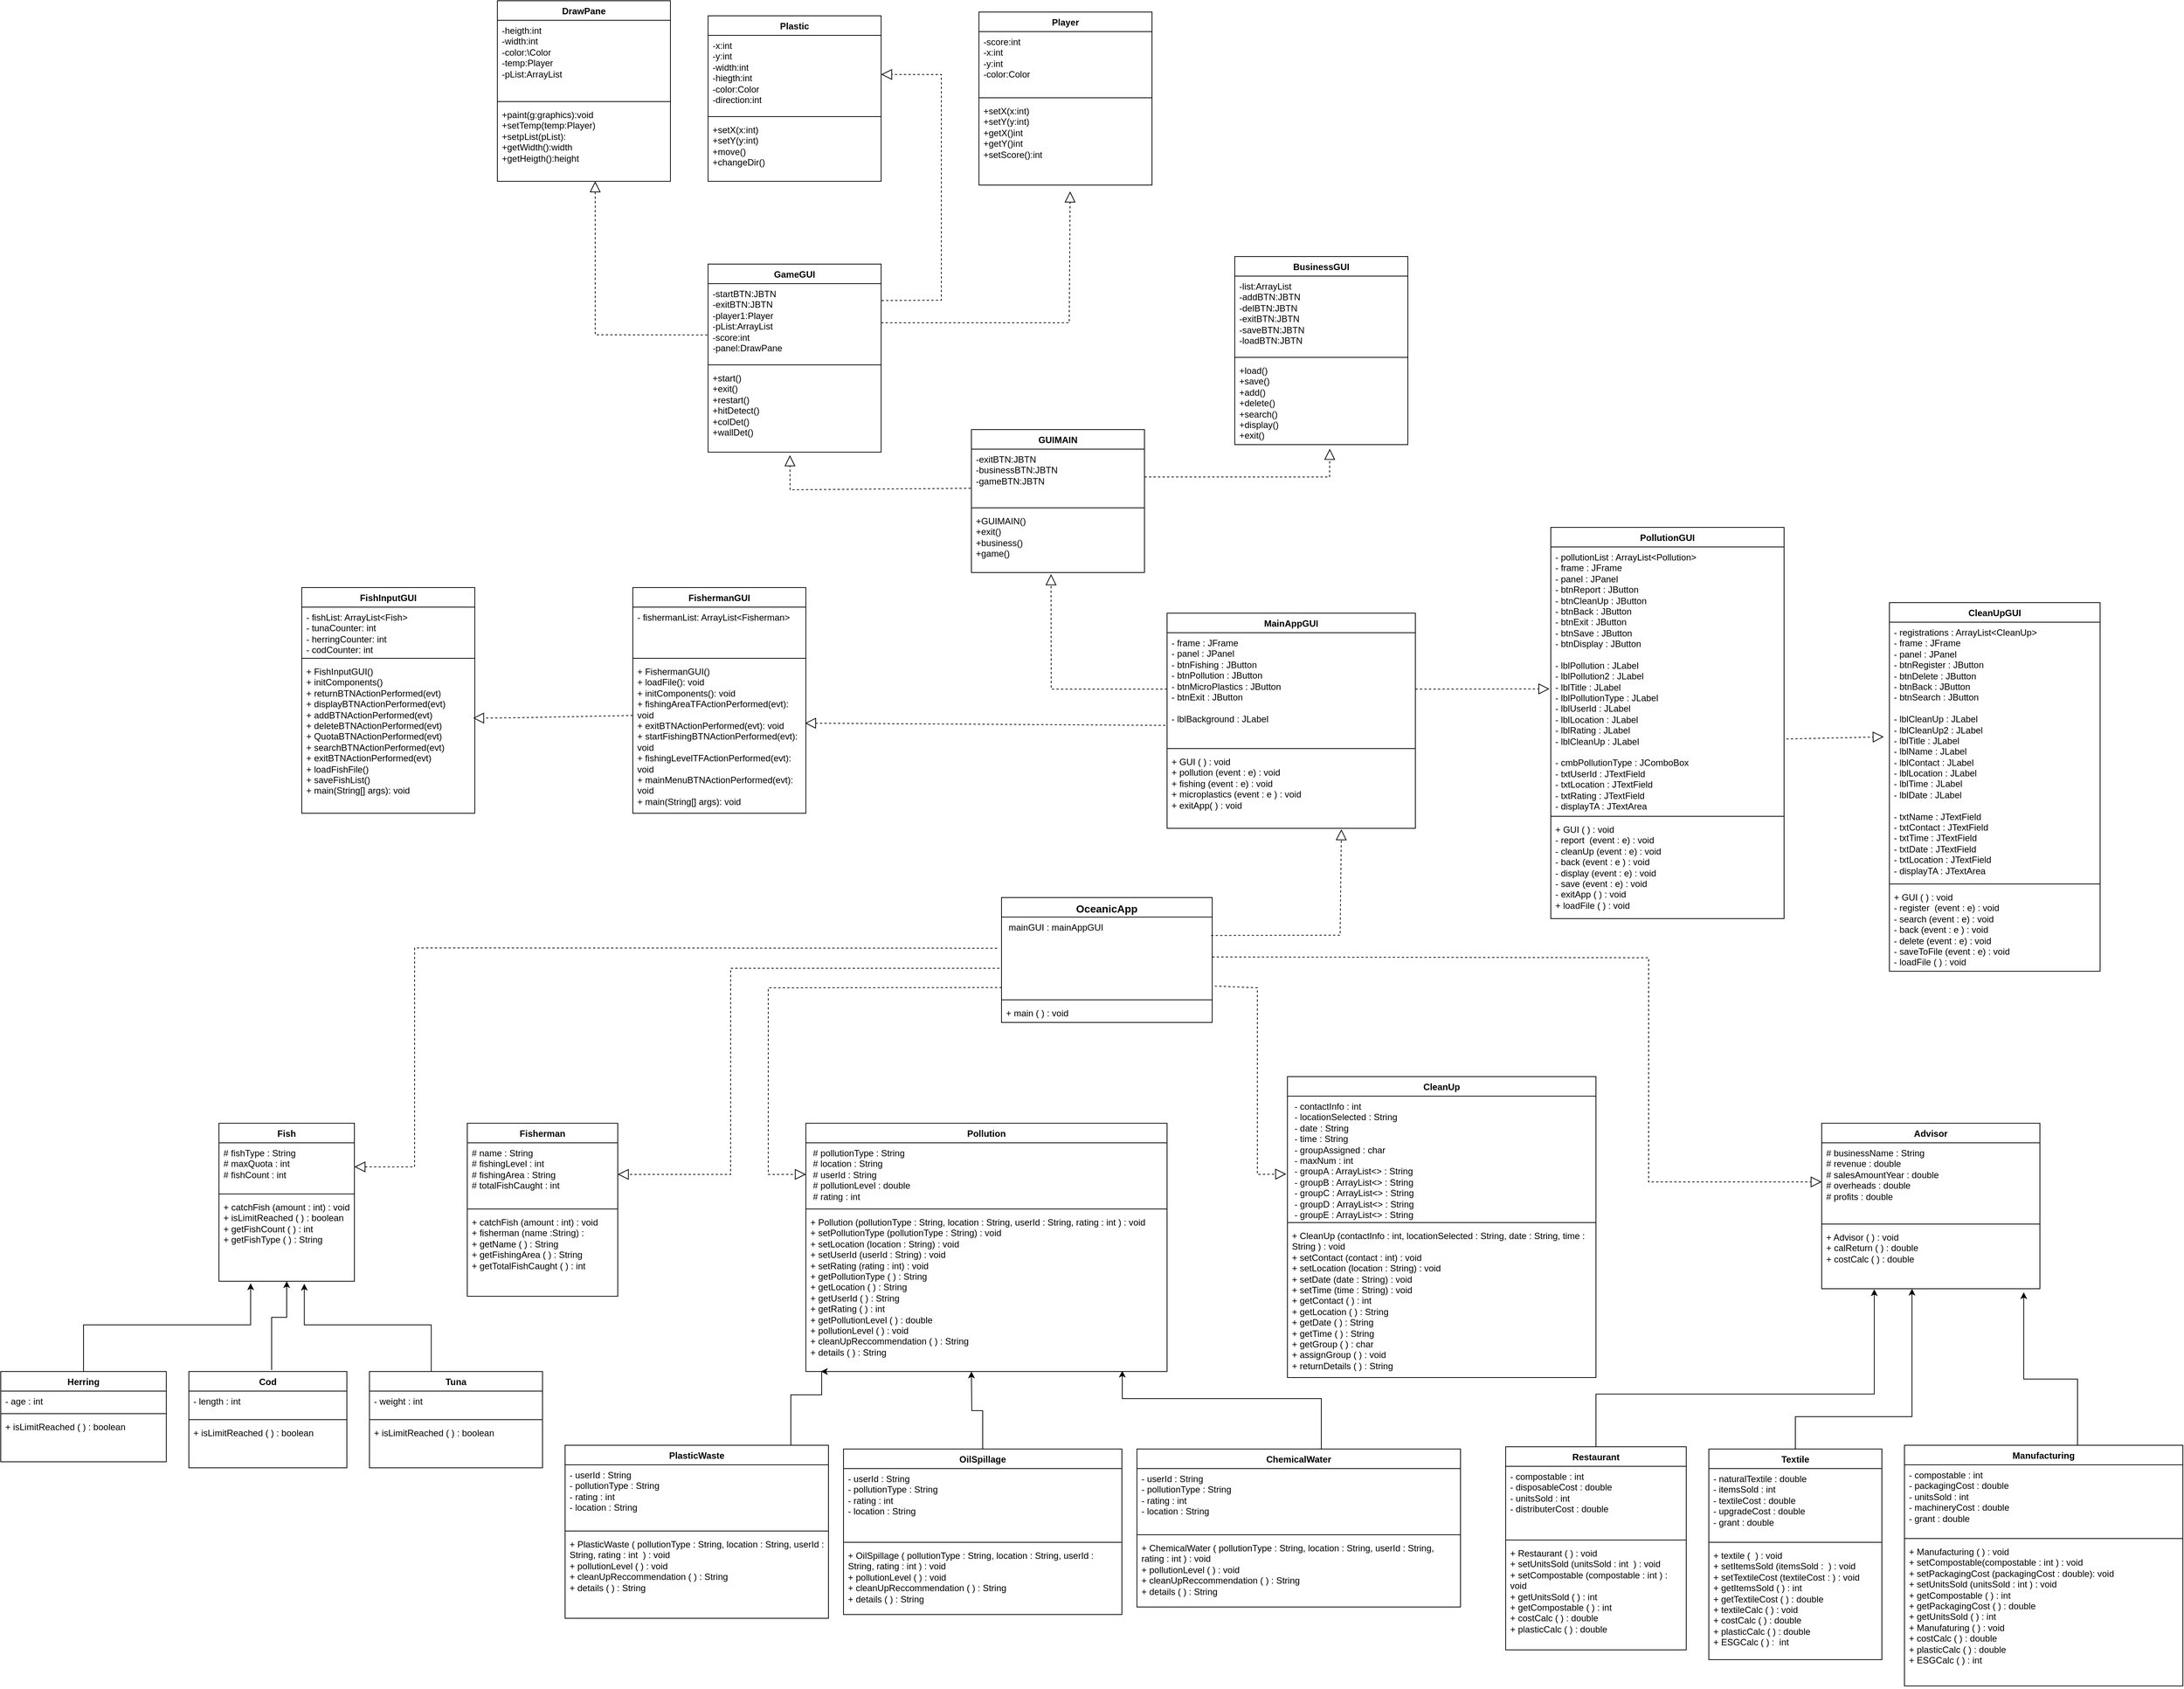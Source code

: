 <mxfile version="25.0.3">
  <diagram name="Page-1" id="sLTBp8T7eo7Af8lqR4KY">
    <mxGraphModel dx="2068" dy="788" grid="1" gridSize="10" guides="1" tooltips="1" connect="1" arrows="1" fold="1" page="1" pageScale="1" pageWidth="3300" pageHeight="2339" math="0" shadow="0">
      <root>
        <mxCell id="0" />
        <mxCell id="1" parent="0" />
        <mxCell id="VAYMnXdYAO8L-Y6vvOdV-1" value="Pollution" style="swimlane;fontStyle=1;align=center;verticalAlign=top;childLayout=stackLayout;horizontal=1;startSize=26;horizontalStack=0;resizeParent=1;resizeParentMax=0;resizeLast=0;collapsible=1;marginBottom=0;whiteSpace=wrap;html=1;" parent="1" vertex="1">
          <mxGeometry x="1080" y="1562" width="480" height="330" as="geometry" />
        </mxCell>
        <mxCell id="VAYMnXdYAO8L-Y6vvOdV-2" value="&amp;nbsp;# pollutionType : String&lt;div&gt;&amp;nbsp;# location : String&lt;/div&gt;&lt;div&gt;&amp;nbsp;# userId : String&lt;/div&gt;&lt;div&gt;&amp;nbsp;# pollutionLevel : double&lt;/div&gt;&lt;div&gt;&amp;nbsp;# rating : int&lt;/div&gt;" style="text;strokeColor=none;fillColor=none;align=left;verticalAlign=top;spacingLeft=4;spacingRight=4;overflow=hidden;rotatable=0;points=[[0,0.5],[1,0.5]];portConstraint=eastwest;whiteSpace=wrap;html=1;" parent="VAYMnXdYAO8L-Y6vvOdV-1" vertex="1">
          <mxGeometry y="26" width="480" height="84" as="geometry" />
        </mxCell>
        <mxCell id="VAYMnXdYAO8L-Y6vvOdV-3" value="" style="line;strokeWidth=1;fillColor=none;align=left;verticalAlign=middle;spacingTop=-1;spacingLeft=3;spacingRight=3;rotatable=0;labelPosition=right;points=[];portConstraint=eastwest;strokeColor=inherit;" parent="VAYMnXdYAO8L-Y6vvOdV-1" vertex="1">
          <mxGeometry y="110" width="480" height="8" as="geometry" />
        </mxCell>
        <mxCell id="VAYMnXdYAO8L-Y6vvOdV-4" value="&lt;div&gt;+ Pollution (pollutionType : String, location : String, userId : String, rating : int ) : void&lt;/div&gt;&lt;div&gt;+ setPollutionType (pollutionType : String) : void&lt;/div&gt;&lt;div&gt;+ setLocation (location : String) : void&lt;/div&gt;&lt;div&gt;+ setUserId (userId : String) : void&lt;/div&gt;&lt;div&gt;+ setRating (rating : int) : void&lt;/div&gt;&lt;div&gt;&lt;div&gt;+ getPollutionType ( ) : String&lt;/div&gt;&lt;div&gt;+ getLocation ( ) : String&lt;/div&gt;&lt;div&gt;+ getUserId ( ) : String&lt;/div&gt;&lt;div&gt;+ getRating ( ) : int&lt;/div&gt;&lt;/div&gt;&lt;div&gt;+ getPollutionLevel ( ) : double&lt;/div&gt;&lt;div&gt;+ pollutionLevel ( ) : void&lt;/div&gt;&lt;div&gt;+ cleanUpReccommendation ( ) : String&lt;/div&gt;&lt;div&gt;+ details ( ) : String&lt;/div&gt;" style="text;strokeColor=none;fillColor=none;align=left;verticalAlign=top;spacingLeft=4;spacingRight=4;overflow=hidden;rotatable=0;points=[[0,0.5],[1,0.5]];portConstraint=eastwest;whiteSpace=wrap;html=1;" parent="VAYMnXdYAO8L-Y6vvOdV-1" vertex="1">
          <mxGeometry y="118" width="480" height="212" as="geometry" />
        </mxCell>
        <mxCell id="7tFDngFwo49EUbjZa_WI-9" style="edgeStyle=orthogonalEdgeStyle;rounded=0;orthogonalLoop=1;jettySize=auto;html=1;" parent="1" source="Ub5OdcL31Qx8IaxyKiRn-2" edge="1">
          <mxGeometry relative="1" as="geometry">
            <mxPoint x="1100" y="1892" as="targetPoint" />
            <Array as="points">
              <mxPoint x="1060" y="1923" />
              <mxPoint x="1101" y="1923" />
            </Array>
          </mxGeometry>
        </mxCell>
        <mxCell id="Ub5OdcL31Qx8IaxyKiRn-2" value="PlasticWaste" style="swimlane;fontStyle=1;align=center;verticalAlign=top;childLayout=stackLayout;horizontal=1;startSize=26;horizontalStack=0;resizeParent=1;resizeParentMax=0;resizeLast=0;collapsible=1;marginBottom=0;whiteSpace=wrap;html=1;" parent="1" vertex="1">
          <mxGeometry x="760" y="1990" width="350" height="230" as="geometry" />
        </mxCell>
        <mxCell id="Ub5OdcL31Qx8IaxyKiRn-3" value="- userId : String&lt;div&gt;- pollutionType : String&lt;/div&gt;&lt;div&gt;- rating : int&lt;/div&gt;&lt;div&gt;- location : String&lt;/div&gt;" style="text;strokeColor=none;fillColor=none;align=left;verticalAlign=top;spacingLeft=4;spacingRight=4;overflow=hidden;rotatable=0;points=[[0,0.5],[1,0.5]];portConstraint=eastwest;whiteSpace=wrap;html=1;" parent="Ub5OdcL31Qx8IaxyKiRn-2" vertex="1">
          <mxGeometry y="26" width="350" height="84" as="geometry" />
        </mxCell>
        <mxCell id="Ub5OdcL31Qx8IaxyKiRn-4" value="" style="line;strokeWidth=1;fillColor=none;align=left;verticalAlign=middle;spacingTop=-1;spacingLeft=3;spacingRight=3;rotatable=0;labelPosition=right;points=[];portConstraint=eastwest;strokeColor=inherit;" parent="Ub5OdcL31Qx8IaxyKiRn-2" vertex="1">
          <mxGeometry y="110" width="350" height="8" as="geometry" />
        </mxCell>
        <mxCell id="Ub5OdcL31Qx8IaxyKiRn-5" value="&lt;div&gt;+ PlasticWaste (&amp;nbsp;&lt;span style=&quot;background-color: initial;&quot;&gt;pollutionType : String, location : String, userId : String, rating : int&lt;/span&gt;&lt;span style=&quot;background-color: initial;&quot;&gt;&amp;nbsp;&lt;/span&gt;&lt;span style=&quot;background-color: initial;&quot;&gt;&amp;nbsp;) : void&lt;/span&gt;&lt;/div&gt;&lt;div&gt;+ pollutionLevel ( ) : void&lt;/div&gt;&lt;div&gt;+ cleanUpReccommendation ( ) : String&lt;/div&gt;&lt;div&gt;+ details ( ) : String&lt;/div&gt;" style="text;strokeColor=none;fillColor=none;align=left;verticalAlign=top;spacingLeft=4;spacingRight=4;overflow=hidden;rotatable=0;points=[[0,0.5],[1,0.5]];portConstraint=eastwest;whiteSpace=wrap;html=1;" parent="Ub5OdcL31Qx8IaxyKiRn-2" vertex="1">
          <mxGeometry y="118" width="350" height="112" as="geometry" />
        </mxCell>
        <mxCell id="Ub5OdcL31Qx8IaxyKiRn-10" value="CleanUp" style="swimlane;fontStyle=1;align=center;verticalAlign=top;childLayout=stackLayout;horizontal=1;startSize=26;horizontalStack=0;resizeParent=1;resizeParentMax=0;resizeLast=0;collapsible=1;marginBottom=0;whiteSpace=wrap;html=1;" parent="1" vertex="1">
          <mxGeometry x="1720" y="1500" width="410" height="400" as="geometry" />
        </mxCell>
        <mxCell id="Ub5OdcL31Qx8IaxyKiRn-11" value="&amp;nbsp;- contactInfo : int&lt;div&gt;&amp;nbsp;- locationSelected : String&amp;nbsp;&lt;/div&gt;&lt;div&gt;&amp;nbsp;- date : String&lt;/div&gt;&lt;div&gt;&amp;nbsp;- time : String&lt;span style=&quot;background-color: initial;&quot;&gt;&amp;nbsp;&lt;/span&gt;&lt;/div&gt;&lt;div&gt;&lt;span style=&quot;background-color: initial;&quot;&gt;&amp;nbsp;- groupAssigned : char&lt;/span&gt;&lt;/div&gt;&lt;div&gt;&lt;span style=&quot;background-color: initial;&quot;&gt;&amp;nbsp;- maxNum : int&lt;/span&gt;&lt;/div&gt;&lt;div&gt;&lt;span style=&quot;background-color: initial;&quot;&gt;&amp;nbsp;- groupA : ArrayList&amp;lt;&amp;gt; : String&lt;/span&gt;&lt;/div&gt;&lt;div&gt;&lt;span style=&quot;background-color: initial;&quot;&gt;&amp;nbsp;- groupB : ArrayList&amp;lt;&amp;gt; : String&lt;/span&gt;&lt;/div&gt;&lt;div&gt;&lt;div&gt;&lt;span style=&quot;background-color: initial;&quot;&gt;&amp;nbsp;- groupC : ArrayList&amp;lt;&amp;gt; : String&lt;/span&gt;&lt;/div&gt;&lt;div&gt;&lt;span style=&quot;background-color: initial;&quot;&gt;&amp;nbsp;- groupD : ArrayList&amp;lt;&amp;gt; : String&lt;/span&gt;&lt;/div&gt;&lt;/div&gt;&lt;div&gt;&lt;span style=&quot;background-color: initial;&quot;&gt;&amp;nbsp;- groupE : ArrayList&amp;lt;&amp;gt; : String&lt;/span&gt;&lt;/div&gt;" style="text;strokeColor=none;fillColor=none;align=left;verticalAlign=top;spacingLeft=4;spacingRight=4;overflow=hidden;rotatable=0;points=[[0,0.5],[1,0.5]];portConstraint=eastwest;whiteSpace=wrap;html=1;" parent="Ub5OdcL31Qx8IaxyKiRn-10" vertex="1">
          <mxGeometry y="26" width="410" height="164" as="geometry" />
        </mxCell>
        <mxCell id="Ub5OdcL31Qx8IaxyKiRn-12" value="" style="line;strokeWidth=1;fillColor=none;align=left;verticalAlign=middle;spacingTop=-1;spacingLeft=3;spacingRight=3;rotatable=0;labelPosition=right;points=[];portConstraint=eastwest;strokeColor=inherit;" parent="Ub5OdcL31Qx8IaxyKiRn-10" vertex="1">
          <mxGeometry y="190" width="410" height="8" as="geometry" />
        </mxCell>
        <mxCell id="Ub5OdcL31Qx8IaxyKiRn-13" value="&lt;div&gt;&lt;div&gt;+ CleanUp (contactInfo : int, locationSelected : String, date : String, time : String ) : void&lt;/div&gt;&lt;div&gt;+ setContact (contact : int) : void&lt;/div&gt;&lt;div&gt;+ setLocation (location : String) : void&lt;/div&gt;&lt;div&gt;+ setDate (date : String) : void&lt;/div&gt;&lt;div&gt;+ setTime (time : String) : void&lt;/div&gt;&lt;div&gt;&lt;div&gt;+ getContact ( ) : int&lt;/div&gt;&lt;div&gt;+ getLocation ( ) : String&lt;/div&gt;&lt;div&gt;+ getDate ( ) : String&lt;/div&gt;&lt;div&gt;+ getTime ( ) : String&lt;/div&gt;&lt;div&gt;+ getGroup ( ) : char&lt;/div&gt;&lt;/div&gt;&lt;/div&gt;&lt;div&gt;+ assignGroup ( ) : void&lt;/div&gt;+ returnDetails ( ) : String" style="text;strokeColor=none;fillColor=none;align=left;verticalAlign=top;spacingLeft=4;spacingRight=4;overflow=hidden;rotatable=0;points=[[0,0.5],[1,0.5]];portConstraint=eastwest;whiteSpace=wrap;html=1;" parent="Ub5OdcL31Qx8IaxyKiRn-10" vertex="1">
          <mxGeometry y="198" width="410" height="202" as="geometry" />
        </mxCell>
        <mxCell id="7tFDngFwo49EUbjZa_WI-6" style="edgeStyle=orthogonalEdgeStyle;rounded=0;orthogonalLoop=1;jettySize=auto;html=1;entryX=0.876;entryY=0.995;entryDx=0;entryDy=0;entryPerimeter=0;" parent="1" source="Ub5OdcL31Qx8IaxyKiRn-14" target="VAYMnXdYAO8L-Y6vvOdV-4" edge="1">
          <mxGeometry relative="1" as="geometry">
            <mxPoint x="1500" y="1842" as="targetPoint" />
            <Array as="points">
              <mxPoint x="1765" y="1928" />
              <mxPoint x="1501" y="1928" />
            </Array>
          </mxGeometry>
        </mxCell>
        <mxCell id="Ub5OdcL31Qx8IaxyKiRn-14" value="ChemicalWater" style="swimlane;fontStyle=1;align=center;verticalAlign=top;childLayout=stackLayout;horizontal=1;startSize=26;horizontalStack=0;resizeParent=1;resizeParentMax=0;resizeLast=0;collapsible=1;marginBottom=0;whiteSpace=wrap;html=1;" parent="1" vertex="1">
          <mxGeometry x="1520" y="1995" width="430" height="210" as="geometry" />
        </mxCell>
        <mxCell id="Ub5OdcL31Qx8IaxyKiRn-15" value="- userId : String&lt;div&gt;- pollutionType : String&lt;/div&gt;&lt;div&gt;- rating : int&lt;/div&gt;&lt;div&gt;- location : String&lt;/div&gt;" style="text;strokeColor=none;fillColor=none;align=left;verticalAlign=top;spacingLeft=4;spacingRight=4;overflow=hidden;rotatable=0;points=[[0,0.5],[1,0.5]];portConstraint=eastwest;whiteSpace=wrap;html=1;" parent="Ub5OdcL31Qx8IaxyKiRn-14" vertex="1">
          <mxGeometry y="26" width="430" height="84" as="geometry" />
        </mxCell>
        <mxCell id="Ub5OdcL31Qx8IaxyKiRn-16" value="" style="line;strokeWidth=1;fillColor=none;align=left;verticalAlign=middle;spacingTop=-1;spacingLeft=3;spacingRight=3;rotatable=0;labelPosition=right;points=[];portConstraint=eastwest;strokeColor=inherit;" parent="Ub5OdcL31Qx8IaxyKiRn-14" vertex="1">
          <mxGeometry y="110" width="430" height="8" as="geometry" />
        </mxCell>
        <mxCell id="Ub5OdcL31Qx8IaxyKiRn-17" value="&lt;div&gt;+ ChemicalWater (&amp;nbsp;&lt;span style=&quot;background-color: initial;&quot;&gt;pollutionType : String, location : String, userId : String, rating : int&lt;/span&gt;&lt;span style=&quot;background-color: initial;&quot;&gt;&amp;nbsp;&lt;/span&gt;&lt;span style=&quot;background-color: initial;&quot;&gt;) : void&lt;/span&gt;&lt;/div&gt;&lt;div&gt;+ pollutionLevel ( ) : void&lt;/div&gt;&lt;div&gt;+ cleanUpReccommendation ( ) : String&lt;/div&gt;&lt;div&gt;+ details ( ) : String&lt;/div&gt;" style="text;strokeColor=none;fillColor=none;align=left;verticalAlign=top;spacingLeft=4;spacingRight=4;overflow=hidden;rotatable=0;points=[[0,0.5],[1,0.5]];portConstraint=eastwest;whiteSpace=wrap;html=1;" parent="Ub5OdcL31Qx8IaxyKiRn-14" vertex="1">
          <mxGeometry y="118" width="430" height="92" as="geometry" />
        </mxCell>
        <mxCell id="Ub5OdcL31Qx8IaxyKiRn-38" value="Fish" style="swimlane;fontStyle=1;align=center;verticalAlign=top;childLayout=stackLayout;horizontal=1;startSize=26;horizontalStack=0;resizeParent=1;resizeParentMax=0;resizeLast=0;collapsible=1;marginBottom=0;whiteSpace=wrap;html=1;" parent="1" vertex="1">
          <mxGeometry x="300" y="1562" width="180" height="210" as="geometry" />
        </mxCell>
        <mxCell id="Ub5OdcL31Qx8IaxyKiRn-39" value="# fishType : String&lt;div&gt;# maxQuota : int&lt;/div&gt;&lt;div&gt;# fishCount : int&lt;/div&gt;" style="text;strokeColor=none;fillColor=none;align=left;verticalAlign=top;spacingLeft=4;spacingRight=4;overflow=hidden;rotatable=0;points=[[0,0.5],[1,0.5]];portConstraint=eastwest;whiteSpace=wrap;html=1;" parent="Ub5OdcL31Qx8IaxyKiRn-38" vertex="1">
          <mxGeometry y="26" width="180" height="64" as="geometry" />
        </mxCell>
        <mxCell id="Ub5OdcL31Qx8IaxyKiRn-40" value="" style="line;strokeWidth=1;fillColor=none;align=left;verticalAlign=middle;spacingTop=-1;spacingLeft=3;spacingRight=3;rotatable=0;labelPosition=right;points=[];portConstraint=eastwest;strokeColor=inherit;" parent="Ub5OdcL31Qx8IaxyKiRn-38" vertex="1">
          <mxGeometry y="90" width="180" height="8" as="geometry" />
        </mxCell>
        <mxCell id="Ub5OdcL31Qx8IaxyKiRn-41" value="+ catchFish (amount : int) : void&lt;div&gt;+ isLimitReached ( ) : boolean&lt;/div&gt;&lt;div&gt;+ getFishCount ( ) : int&lt;/div&gt;&lt;div&gt;+ getFishType ( ) : String&lt;/div&gt;" style="text;strokeColor=none;fillColor=none;align=left;verticalAlign=top;spacingLeft=4;spacingRight=4;overflow=hidden;rotatable=0;points=[[0,0.5],[1,0.5]];portConstraint=eastwest;whiteSpace=wrap;html=1;" parent="Ub5OdcL31Qx8IaxyKiRn-38" vertex="1">
          <mxGeometry y="98" width="180" height="112" as="geometry" />
        </mxCell>
        <mxCell id="Ub5OdcL31Qx8IaxyKiRn-42" value="Fisherman" style="swimlane;fontStyle=1;align=center;verticalAlign=top;childLayout=stackLayout;horizontal=1;startSize=26;horizontalStack=0;resizeParent=1;resizeParentMax=0;resizeLast=0;collapsible=1;marginBottom=0;whiteSpace=wrap;html=1;" parent="1" vertex="1">
          <mxGeometry x="630" y="1562" width="200" height="230" as="geometry" />
        </mxCell>
        <mxCell id="Ub5OdcL31Qx8IaxyKiRn-43" value="# name : String&lt;div&gt;# fishingLevel : int&lt;/div&gt;&lt;div&gt;# fishingArea : String&lt;/div&gt;&lt;div&gt;# totalFishCaught : int&lt;/div&gt;" style="text;strokeColor=none;fillColor=none;align=left;verticalAlign=top;spacingLeft=4;spacingRight=4;overflow=hidden;rotatable=0;points=[[0,0.5],[1,0.5]];portConstraint=eastwest;whiteSpace=wrap;html=1;" parent="Ub5OdcL31Qx8IaxyKiRn-42" vertex="1">
          <mxGeometry y="26" width="200" height="84" as="geometry" />
        </mxCell>
        <mxCell id="Ub5OdcL31Qx8IaxyKiRn-44" value="" style="line;strokeWidth=1;fillColor=none;align=left;verticalAlign=middle;spacingTop=-1;spacingLeft=3;spacingRight=3;rotatable=0;labelPosition=right;points=[];portConstraint=eastwest;strokeColor=inherit;" parent="Ub5OdcL31Qx8IaxyKiRn-42" vertex="1">
          <mxGeometry y="110" width="200" height="8" as="geometry" />
        </mxCell>
        <mxCell id="Ub5OdcL31Qx8IaxyKiRn-45" value="+ catchFish (amount : int) : void&lt;div&gt;+ fisherman (name :String) :&amp;nbsp;&lt;/div&gt;&lt;div&gt;+ getName ( ) : String&lt;/div&gt;&lt;div&gt;+ getFishingArea ( ) : String&lt;/div&gt;&lt;div&gt;+ getTotalFishCaught ( ) : int&lt;/div&gt;" style="text;strokeColor=none;fillColor=none;align=left;verticalAlign=top;spacingLeft=4;spacingRight=4;overflow=hidden;rotatable=0;points=[[0,0.5],[1,0.5]];portConstraint=eastwest;whiteSpace=wrap;html=1;" parent="Ub5OdcL31Qx8IaxyKiRn-42" vertex="1">
          <mxGeometry y="118" width="200" height="112" as="geometry" />
        </mxCell>
        <mxCell id="Ub5OdcL31Qx8IaxyKiRn-46" value="Cod" style="swimlane;fontStyle=1;align=center;verticalAlign=top;childLayout=stackLayout;horizontal=1;startSize=26;horizontalStack=0;resizeParent=1;resizeParentMax=0;resizeLast=0;collapsible=1;marginBottom=0;whiteSpace=wrap;html=1;" parent="1" vertex="1">
          <mxGeometry x="260" y="1892" width="210" height="128" as="geometry" />
        </mxCell>
        <mxCell id="Ub5OdcL31Qx8IaxyKiRn-47" value="- length : int" style="text;strokeColor=none;fillColor=none;align=left;verticalAlign=top;spacingLeft=4;spacingRight=4;overflow=hidden;rotatable=0;points=[[0,0.5],[1,0.5]];portConstraint=eastwest;whiteSpace=wrap;html=1;" parent="Ub5OdcL31Qx8IaxyKiRn-46" vertex="1">
          <mxGeometry y="26" width="210" height="34" as="geometry" />
        </mxCell>
        <mxCell id="Ub5OdcL31Qx8IaxyKiRn-48" value="" style="line;strokeWidth=1;fillColor=none;align=left;verticalAlign=middle;spacingTop=-1;spacingLeft=3;spacingRight=3;rotatable=0;labelPosition=right;points=[];portConstraint=eastwest;strokeColor=inherit;" parent="Ub5OdcL31Qx8IaxyKiRn-46" vertex="1">
          <mxGeometry y="60" width="210" height="8" as="geometry" />
        </mxCell>
        <mxCell id="Ub5OdcL31Qx8IaxyKiRn-49" value="+ isLimitReached ( ) : boolean" style="text;strokeColor=none;fillColor=none;align=left;verticalAlign=top;spacingLeft=4;spacingRight=4;overflow=hidden;rotatable=0;points=[[0,0.5],[1,0.5]];portConstraint=eastwest;whiteSpace=wrap;html=1;" parent="Ub5OdcL31Qx8IaxyKiRn-46" vertex="1">
          <mxGeometry y="68" width="210" height="60" as="geometry" />
        </mxCell>
        <mxCell id="7tFDngFwo49EUbjZa_WI-10" style="edgeStyle=orthogonalEdgeStyle;rounded=0;orthogonalLoop=1;jettySize=auto;html=1;entryX=0.63;entryY=1.03;entryDx=0;entryDy=0;entryPerimeter=0;exitX=0.357;exitY=0.009;exitDx=0;exitDy=0;exitPerimeter=0;" parent="1" source="Ub5OdcL31Qx8IaxyKiRn-50" target="Ub5OdcL31Qx8IaxyKiRn-41" edge="1">
          <mxGeometry relative="1" as="geometry">
            <mxPoint x="410" y="1782" as="targetPoint" />
            <Array as="points">
              <mxPoint x="582" y="1830" />
              <mxPoint x="413" y="1830" />
            </Array>
            <mxPoint x="570" y="1830" as="sourcePoint" />
          </mxGeometry>
        </mxCell>
        <mxCell id="Ub5OdcL31Qx8IaxyKiRn-50" value="Tuna" style="swimlane;fontStyle=1;align=center;verticalAlign=top;childLayout=stackLayout;horizontal=1;startSize=26;horizontalStack=0;resizeParent=1;resizeParentMax=0;resizeLast=0;collapsible=1;marginBottom=0;whiteSpace=wrap;html=1;" parent="1" vertex="1">
          <mxGeometry x="500" y="1892" width="230" height="128" as="geometry" />
        </mxCell>
        <mxCell id="Ub5OdcL31Qx8IaxyKiRn-51" value="- weight : int" style="text;strokeColor=none;fillColor=none;align=left;verticalAlign=top;spacingLeft=4;spacingRight=4;overflow=hidden;rotatable=0;points=[[0,0.5],[1,0.5]];portConstraint=eastwest;whiteSpace=wrap;html=1;" parent="Ub5OdcL31Qx8IaxyKiRn-50" vertex="1">
          <mxGeometry y="26" width="230" height="34" as="geometry" />
        </mxCell>
        <mxCell id="Ub5OdcL31Qx8IaxyKiRn-52" value="" style="line;strokeWidth=1;fillColor=none;align=left;verticalAlign=middle;spacingTop=-1;spacingLeft=3;spacingRight=3;rotatable=0;labelPosition=right;points=[];portConstraint=eastwest;strokeColor=inherit;" parent="Ub5OdcL31Qx8IaxyKiRn-50" vertex="1">
          <mxGeometry y="60" width="230" height="8" as="geometry" />
        </mxCell>
        <mxCell id="Ub5OdcL31Qx8IaxyKiRn-53" value="+ isLimitReached ( ) : boolean" style="text;strokeColor=none;fillColor=none;align=left;verticalAlign=top;spacingLeft=4;spacingRight=4;overflow=hidden;rotatable=0;points=[[0,0.5],[1,0.5]];portConstraint=eastwest;whiteSpace=wrap;html=1;" parent="Ub5OdcL31Qx8IaxyKiRn-50" vertex="1">
          <mxGeometry y="68" width="230" height="60" as="geometry" />
        </mxCell>
        <mxCell id="7tFDngFwo49EUbjZa_WI-7" style="edgeStyle=orthogonalEdgeStyle;rounded=0;orthogonalLoop=1;jettySize=auto;html=1;" parent="1" source="gXqG2RIHesm3fqsd1WdJ-2" edge="1">
          <mxGeometry relative="1" as="geometry">
            <mxPoint x="1300" y="1892" as="targetPoint" />
          </mxGeometry>
        </mxCell>
        <mxCell id="gXqG2RIHesm3fqsd1WdJ-2" value="OilSpillage" style="swimlane;fontStyle=1;align=center;verticalAlign=top;childLayout=stackLayout;horizontal=1;startSize=26;horizontalStack=0;resizeParent=1;resizeParentMax=0;resizeLast=0;collapsible=1;marginBottom=0;whiteSpace=wrap;html=1;" parent="1" vertex="1">
          <mxGeometry x="1130" y="1995" width="370" height="220" as="geometry" />
        </mxCell>
        <mxCell id="gXqG2RIHesm3fqsd1WdJ-3" value="- userId : String&lt;div&gt;- pollutionType : String&lt;/div&gt;&lt;div&gt;- rating : int&lt;/div&gt;&lt;div&gt;- location : String&lt;/div&gt;" style="text;strokeColor=none;fillColor=none;align=left;verticalAlign=top;spacingLeft=4;spacingRight=4;overflow=hidden;rotatable=0;points=[[0,0.5],[1,0.5]];portConstraint=eastwest;whiteSpace=wrap;html=1;" parent="gXqG2RIHesm3fqsd1WdJ-2" vertex="1">
          <mxGeometry y="26" width="370" height="94" as="geometry" />
        </mxCell>
        <mxCell id="gXqG2RIHesm3fqsd1WdJ-4" value="" style="line;strokeWidth=1;fillColor=none;align=left;verticalAlign=middle;spacingTop=-1;spacingLeft=3;spacingRight=3;rotatable=0;labelPosition=right;points=[];portConstraint=eastwest;strokeColor=inherit;" parent="gXqG2RIHesm3fqsd1WdJ-2" vertex="1">
          <mxGeometry y="120" width="370" height="8" as="geometry" />
        </mxCell>
        <mxCell id="gXqG2RIHesm3fqsd1WdJ-5" value="&lt;div&gt;+ OilSpillage (&amp;nbsp;&lt;span style=&quot;background-color: initial;&quot;&gt;pollutionType : String, location : String, userId : String, rating : int&lt;/span&gt;&lt;span style=&quot;background-color: initial;&quot;&gt;&amp;nbsp;&lt;/span&gt;&lt;span style=&quot;background-color: initial;&quot;&gt;) : void&lt;/span&gt;&lt;/div&gt;&lt;div&gt;+ pollutionLevel ( ) : void&lt;/div&gt;&lt;div&gt;+ cleanUpReccommendation ( ) : String&lt;/div&gt;&lt;div&gt;+ details ( ) : String&lt;/div&gt;" style="text;strokeColor=none;fillColor=none;align=left;verticalAlign=top;spacingLeft=4;spacingRight=4;overflow=hidden;rotatable=0;points=[[0,0.5],[1,0.5]];portConstraint=eastwest;whiteSpace=wrap;html=1;" parent="gXqG2RIHesm3fqsd1WdJ-2" vertex="1">
          <mxGeometry y="128" width="370" height="92" as="geometry" />
        </mxCell>
        <mxCell id="gXqG2RIHesm3fqsd1WdJ-15" value="Advisor" style="swimlane;fontStyle=1;align=center;verticalAlign=top;childLayout=stackLayout;horizontal=1;startSize=26;horizontalStack=0;resizeParent=1;resizeParentMax=0;resizeLast=0;collapsible=1;marginBottom=0;whiteSpace=wrap;html=1;" parent="1" vertex="1">
          <mxGeometry x="2430" y="1562" width="290" height="220" as="geometry" />
        </mxCell>
        <mxCell id="gXqG2RIHesm3fqsd1WdJ-16" value="# businessName : String&lt;div&gt;# revenue : double&lt;/div&gt;&lt;div&gt;# salesAmountYear : double&amp;nbsp;&lt;/div&gt;&lt;div&gt;# overheads : double&lt;/div&gt;&lt;div&gt;# profits : double&lt;/div&gt;" style="text;strokeColor=none;fillColor=none;align=left;verticalAlign=top;spacingLeft=4;spacingRight=4;overflow=hidden;rotatable=0;points=[[0,0.5],[1,0.5]];portConstraint=eastwest;whiteSpace=wrap;html=1;" parent="gXqG2RIHesm3fqsd1WdJ-15" vertex="1">
          <mxGeometry y="26" width="290" height="104" as="geometry" />
        </mxCell>
        <mxCell id="gXqG2RIHesm3fqsd1WdJ-17" value="" style="line;strokeWidth=1;fillColor=none;align=left;verticalAlign=middle;spacingTop=-1;spacingLeft=3;spacingRight=3;rotatable=0;labelPosition=right;points=[];portConstraint=eastwest;strokeColor=inherit;" parent="gXqG2RIHesm3fqsd1WdJ-15" vertex="1">
          <mxGeometry y="130" width="290" height="8" as="geometry" />
        </mxCell>
        <mxCell id="gXqG2RIHesm3fqsd1WdJ-18" value="+ Advisor ( ) : void&lt;div&gt;+ calReturn ( ) : double&amp;nbsp;&lt;/div&gt;&lt;div&gt;+ costCalc ( ) : double&lt;/div&gt;" style="text;strokeColor=none;fillColor=none;align=left;verticalAlign=top;spacingLeft=4;spacingRight=4;overflow=hidden;rotatable=0;points=[[0,0.5],[1,0.5]];portConstraint=eastwest;whiteSpace=wrap;html=1;" parent="gXqG2RIHesm3fqsd1WdJ-15" vertex="1">
          <mxGeometry y="138" width="290" height="82" as="geometry" />
        </mxCell>
        <mxCell id="gXqG2RIHesm3fqsd1WdJ-19" value="Restaurant" style="swimlane;fontStyle=1;align=center;verticalAlign=top;childLayout=stackLayout;horizontal=1;startSize=26;horizontalStack=0;resizeParent=1;resizeParentMax=0;resizeLast=0;collapsible=1;marginBottom=0;whiteSpace=wrap;html=1;" parent="1" vertex="1">
          <mxGeometry x="2010" y="1992" width="240" height="270" as="geometry" />
        </mxCell>
        <mxCell id="gXqG2RIHesm3fqsd1WdJ-20" value="- compostable : int&lt;div&gt;- disposableCost : double&amp;nbsp;&lt;/div&gt;&lt;div&gt;- unitsSold : int&lt;/div&gt;&lt;div&gt;- distributerCost : double&amp;nbsp;&lt;/div&gt;" style="text;strokeColor=none;fillColor=none;align=left;verticalAlign=top;spacingLeft=4;spacingRight=4;overflow=hidden;rotatable=0;points=[[0,0.5],[1,0.5]];portConstraint=eastwest;whiteSpace=wrap;html=1;" parent="gXqG2RIHesm3fqsd1WdJ-19" vertex="1">
          <mxGeometry y="26" width="240" height="94" as="geometry" />
        </mxCell>
        <mxCell id="gXqG2RIHesm3fqsd1WdJ-21" value="" style="line;strokeWidth=1;fillColor=none;align=left;verticalAlign=middle;spacingTop=-1;spacingLeft=3;spacingRight=3;rotatable=0;labelPosition=right;points=[];portConstraint=eastwest;strokeColor=inherit;" parent="gXqG2RIHesm3fqsd1WdJ-19" vertex="1">
          <mxGeometry y="120" width="240" height="8" as="geometry" />
        </mxCell>
        <mxCell id="gXqG2RIHesm3fqsd1WdJ-22" value="&lt;div&gt;+ Restaurant ( ) : void&lt;/div&gt;&lt;div&gt;+ setUnitsSold (unitsSold : int&amp;nbsp; ) : void&lt;/div&gt;&lt;div&gt;+ setCompostable (compostable : int ) : void&lt;/div&gt;&lt;div&gt;+ getUnitsSold ( ) : int&amp;nbsp;&lt;/div&gt;&lt;div&gt;+ getCompostable ( ) : int&amp;nbsp;&lt;/div&gt;&lt;div&gt;+ costCalc ( ) : double&lt;/div&gt;&lt;div&gt;+ plasticCalc ( ) : double&lt;/div&gt;" style="text;strokeColor=none;fillColor=none;align=left;verticalAlign=top;spacingLeft=4;spacingRight=4;overflow=hidden;rotatable=0;points=[[0,0.5],[1,0.5]];portConstraint=eastwest;whiteSpace=wrap;html=1;" parent="gXqG2RIHesm3fqsd1WdJ-19" vertex="1">
          <mxGeometry y="128" width="240" height="142" as="geometry" />
        </mxCell>
        <mxCell id="7tFDngFwo49EUbjZa_WI-4" style="edgeStyle=orthogonalEdgeStyle;rounded=0;orthogonalLoop=1;jettySize=auto;html=1;exitX=0.5;exitY=0;exitDx=0;exitDy=0;" parent="1" source="gXqG2RIHesm3fqsd1WdJ-23" target="gXqG2RIHesm3fqsd1WdJ-18" edge="1">
          <mxGeometry relative="1" as="geometry">
            <Array as="points">
              <mxPoint x="2395" y="1952" />
              <mxPoint x="2550" y="1952" />
            </Array>
          </mxGeometry>
        </mxCell>
        <mxCell id="gXqG2RIHesm3fqsd1WdJ-23" value="Textile" style="swimlane;fontStyle=1;align=center;verticalAlign=top;childLayout=stackLayout;horizontal=1;startSize=26;horizontalStack=0;resizeParent=1;resizeParentMax=0;resizeLast=0;collapsible=1;marginBottom=0;whiteSpace=wrap;html=1;" parent="1" vertex="1">
          <mxGeometry x="2280" y="1995" width="230" height="280" as="geometry" />
        </mxCell>
        <mxCell id="gXqG2RIHesm3fqsd1WdJ-24" value="- naturalTextile : double&lt;div&gt;- itemsSold : int&lt;/div&gt;&lt;div&gt;- textileCost : double&lt;/div&gt;&lt;div&gt;- upgradeCost : double&lt;/div&gt;&lt;div&gt;- grant : double&lt;/div&gt;&lt;div&gt;&amp;nbsp;&lt;/div&gt;" style="text;strokeColor=none;fillColor=none;align=left;verticalAlign=top;spacingLeft=4;spacingRight=4;overflow=hidden;rotatable=0;points=[[0,0.5],[1,0.5]];portConstraint=eastwest;whiteSpace=wrap;html=1;" parent="gXqG2RIHesm3fqsd1WdJ-23" vertex="1">
          <mxGeometry y="26" width="230" height="94" as="geometry" />
        </mxCell>
        <mxCell id="gXqG2RIHesm3fqsd1WdJ-25" value="" style="line;strokeWidth=1;fillColor=none;align=left;verticalAlign=middle;spacingTop=-1;spacingLeft=3;spacingRight=3;rotatable=0;labelPosition=right;points=[];portConstraint=eastwest;strokeColor=inherit;" parent="gXqG2RIHesm3fqsd1WdJ-23" vertex="1">
          <mxGeometry y="120" width="230" height="8" as="geometry" />
        </mxCell>
        <mxCell id="gXqG2RIHesm3fqsd1WdJ-26" value="&lt;div&gt;+ textile (&amp;nbsp; ) : void&lt;/div&gt;&lt;div&gt;+ setItemsSold (itemsSold :&amp;nbsp; ) : void&lt;/div&gt;&lt;div&gt;+ setTextileCost (textileCost : ) : void&lt;/div&gt;&lt;div&gt;+ getItemsSold ( ) : int&lt;/div&gt;&lt;div&gt;+ getTextileCost ( ) : double&lt;/div&gt;+ textileCalc ( ) : void&lt;div&gt;+ costCalc ( ) : double&lt;/div&gt;&lt;div&gt;+ plasticCalc ( ) : double&lt;/div&gt;&lt;div&gt;+ ESGCalc ( ) :&amp;nbsp; int&lt;/div&gt;" style="text;strokeColor=none;fillColor=none;align=left;verticalAlign=top;spacingLeft=4;spacingRight=4;overflow=hidden;rotatable=0;points=[[0,0.5],[1,0.5]];portConstraint=eastwest;whiteSpace=wrap;html=1;" parent="gXqG2RIHesm3fqsd1WdJ-23" vertex="1">
          <mxGeometry y="128" width="230" height="152" as="geometry" />
        </mxCell>
        <mxCell id="gXqG2RIHesm3fqsd1WdJ-27" value="Manufacturing" style="swimlane;fontStyle=1;align=center;verticalAlign=top;childLayout=stackLayout;horizontal=1;startSize=26;horizontalStack=0;resizeParent=1;resizeParentMax=0;resizeLast=0;collapsible=1;marginBottom=0;whiteSpace=wrap;html=1;" parent="1" vertex="1">
          <mxGeometry x="2540" y="1990" width="370" height="320" as="geometry" />
        </mxCell>
        <mxCell id="gXqG2RIHesm3fqsd1WdJ-28" value="- compostable : int&lt;div&gt;- packagingCost : double&lt;/div&gt;&lt;div&gt;- unitsSold : int&lt;/div&gt;&lt;div&gt;- machineryCost : double&lt;/div&gt;&lt;div&gt;- grant : double&lt;/div&gt;" style="text;strokeColor=none;fillColor=none;align=left;verticalAlign=top;spacingLeft=4;spacingRight=4;overflow=hidden;rotatable=0;points=[[0,0.5],[1,0.5]];portConstraint=eastwest;whiteSpace=wrap;html=1;" parent="gXqG2RIHesm3fqsd1WdJ-27" vertex="1">
          <mxGeometry y="26" width="370" height="94" as="geometry" />
        </mxCell>
        <mxCell id="gXqG2RIHesm3fqsd1WdJ-29" value="" style="line;strokeWidth=1;fillColor=none;align=left;verticalAlign=middle;spacingTop=-1;spacingLeft=3;spacingRight=3;rotatable=0;labelPosition=right;points=[];portConstraint=eastwest;strokeColor=inherit;" parent="gXqG2RIHesm3fqsd1WdJ-27" vertex="1">
          <mxGeometry y="120" width="370" height="8" as="geometry" />
        </mxCell>
        <mxCell id="gXqG2RIHesm3fqsd1WdJ-30" value="&lt;div&gt;+ Manufacturing ( ) : void&lt;/div&gt;&lt;div&gt;+ setCompostable(compostable : int ) : void&lt;/div&gt;&lt;div&gt;+ setPackagingCost (packagingCost : double): void&lt;/div&gt;&lt;div&gt;+ setUnitsSold (unitsSold : int ) : void&lt;/div&gt;&lt;div&gt;+ getCompostable ( ) : int&lt;/div&gt;&lt;div&gt;+ getPackagingCost ( ) : double&lt;/div&gt;&lt;div&gt;+ getUnitsSold ( ) : int&lt;/div&gt;+ Manufaturing ( ) : void&lt;div&gt;+ costCalc ( ) : double&lt;/div&gt;&lt;div&gt;+ plasticCalc ( ) : double&lt;/div&gt;&lt;div&gt;+ ESGCalc ( ) : int&lt;/div&gt;" style="text;strokeColor=none;fillColor=none;align=left;verticalAlign=top;spacingLeft=4;spacingRight=4;overflow=hidden;rotatable=0;points=[[0,0.5],[1,0.5]];portConstraint=eastwest;whiteSpace=wrap;html=1;" parent="gXqG2RIHesm3fqsd1WdJ-27" vertex="1">
          <mxGeometry y="128" width="370" height="192" as="geometry" />
        </mxCell>
        <mxCell id="7tFDngFwo49EUbjZa_WI-3" style="edgeStyle=orthogonalEdgeStyle;rounded=0;orthogonalLoop=1;jettySize=auto;html=1;entryX=0.241;entryY=1.008;entryDx=0;entryDy=0;entryPerimeter=0;" parent="1" source="gXqG2RIHesm3fqsd1WdJ-19" target="gXqG2RIHesm3fqsd1WdJ-18" edge="1">
          <mxGeometry relative="1" as="geometry">
            <Array as="points">
              <mxPoint x="2130" y="1922" />
              <mxPoint x="2500" y="1922" />
            </Array>
          </mxGeometry>
        </mxCell>
        <mxCell id="7tFDngFwo49EUbjZa_WI-5" style="edgeStyle=orthogonalEdgeStyle;rounded=0;orthogonalLoop=1;jettySize=auto;html=1;entryX=0.926;entryY=1.057;entryDx=0;entryDy=0;entryPerimeter=0;" parent="1" source="gXqG2RIHesm3fqsd1WdJ-27" target="gXqG2RIHesm3fqsd1WdJ-18" edge="1">
          <mxGeometry relative="1" as="geometry">
            <mxPoint x="2700" y="1852" as="targetPoint" />
            <Array as="points">
              <mxPoint x="2770" y="1902" />
              <mxPoint x="2699" y="1902" />
            </Array>
          </mxGeometry>
        </mxCell>
        <mxCell id="7tFDngFwo49EUbjZa_WI-11" style="edgeStyle=orthogonalEdgeStyle;rounded=0;orthogonalLoop=1;jettySize=auto;html=1;" parent="1" target="Ub5OdcL31Qx8IaxyKiRn-41" edge="1">
          <mxGeometry relative="1" as="geometry">
            <Array as="points">
              <mxPoint x="370" y="1820" />
              <mxPoint x="390" y="1820" />
            </Array>
            <mxPoint x="370" y="1890" as="sourcePoint" />
            <mxPoint x="370" y="1820" as="targetPoint" />
          </mxGeometry>
        </mxCell>
        <mxCell id="7tFDngFwo49EUbjZa_WI-17" value="MainAppGUI" style="swimlane;fontStyle=1;align=center;verticalAlign=top;childLayout=stackLayout;horizontal=1;startSize=26;horizontalStack=0;resizeParent=1;resizeParentMax=0;resizeLast=0;collapsible=1;marginBottom=0;whiteSpace=wrap;html=1;" parent="1" vertex="1">
          <mxGeometry x="1560" y="884" width="330" height="286" as="geometry" />
        </mxCell>
        <mxCell id="7tFDngFwo49EUbjZa_WI-18" value="&lt;div&gt;&lt;div&gt;- frame : JFrame&lt;/div&gt;&lt;div&gt;- panel : JPanel&lt;/div&gt;&lt;/div&gt;- btnFishing : JButton&lt;div&gt;- btnPollution : JButton&lt;/div&gt;&lt;div&gt;- btnMicroPlastics : JButton&lt;/div&gt;&lt;div&gt;- btnExit : JButton&lt;/div&gt;&lt;div&gt;&lt;br&gt;&lt;/div&gt;&lt;div&gt;- lblBackground : JLabel&lt;/div&gt;" style="text;strokeColor=none;fillColor=none;align=left;verticalAlign=top;spacingLeft=4;spacingRight=4;overflow=hidden;rotatable=0;points=[[0,0.5],[1,0.5]];portConstraint=eastwest;whiteSpace=wrap;html=1;" parent="7tFDngFwo49EUbjZa_WI-17" vertex="1">
          <mxGeometry y="26" width="330" height="150" as="geometry" />
        </mxCell>
        <mxCell id="7tFDngFwo49EUbjZa_WI-19" value="" style="line;strokeWidth=1;fillColor=none;align=left;verticalAlign=middle;spacingTop=-1;spacingLeft=3;spacingRight=3;rotatable=0;labelPosition=right;points=[];portConstraint=eastwest;strokeColor=inherit;" parent="7tFDngFwo49EUbjZa_WI-17" vertex="1">
          <mxGeometry y="176" width="330" height="8" as="geometry" />
        </mxCell>
        <mxCell id="7tFDngFwo49EUbjZa_WI-20" value="+ GUI ( ) : void&lt;div&gt;+ pollution (event : e) : void&lt;/div&gt;&lt;div&gt;+ fishing (event : e) : void&lt;/div&gt;&lt;div&gt;+ microplastics (event : e ) : void&lt;/div&gt;&lt;div&gt;+ exitApp( ) : void&lt;/div&gt;" style="text;strokeColor=none;fillColor=none;align=left;verticalAlign=top;spacingLeft=4;spacingRight=4;overflow=hidden;rotatable=0;points=[[0,0.5],[1,0.5]];portConstraint=eastwest;whiteSpace=wrap;html=1;" parent="7tFDngFwo49EUbjZa_WI-17" vertex="1">
          <mxGeometry y="184" width="330" height="102" as="geometry" />
        </mxCell>
        <mxCell id="7tFDngFwo49EUbjZa_WI-21" value="Herring" style="swimlane;fontStyle=1;align=center;verticalAlign=top;childLayout=stackLayout;horizontal=1;startSize=26;horizontalStack=0;resizeParent=1;resizeParentMax=0;resizeLast=0;collapsible=1;marginBottom=0;whiteSpace=wrap;html=1;" parent="1" vertex="1">
          <mxGeometry x="10" y="1892" width="220" height="120" as="geometry" />
        </mxCell>
        <mxCell id="7tFDngFwo49EUbjZa_WI-22" value="- age : int" style="text;strokeColor=none;fillColor=none;align=left;verticalAlign=top;spacingLeft=4;spacingRight=4;overflow=hidden;rotatable=0;points=[[0,0.5],[1,0.5]];portConstraint=eastwest;whiteSpace=wrap;html=1;" parent="7tFDngFwo49EUbjZa_WI-21" vertex="1">
          <mxGeometry y="26" width="220" height="26" as="geometry" />
        </mxCell>
        <mxCell id="7tFDngFwo49EUbjZa_WI-23" value="" style="line;strokeWidth=1;fillColor=none;align=left;verticalAlign=middle;spacingTop=-1;spacingLeft=3;spacingRight=3;rotatable=0;labelPosition=right;points=[];portConstraint=eastwest;strokeColor=inherit;" parent="7tFDngFwo49EUbjZa_WI-21" vertex="1">
          <mxGeometry y="52" width="220" height="8" as="geometry" />
        </mxCell>
        <mxCell id="7tFDngFwo49EUbjZa_WI-24" value="+ isLimitReached ( ) : boolean" style="text;strokeColor=none;fillColor=none;align=left;verticalAlign=top;spacingLeft=4;spacingRight=4;overflow=hidden;rotatable=0;points=[[0,0.5],[1,0.5]];portConstraint=eastwest;whiteSpace=wrap;html=1;" parent="7tFDngFwo49EUbjZa_WI-21" vertex="1">
          <mxGeometry y="60" width="220" height="60" as="geometry" />
        </mxCell>
        <mxCell id="7tFDngFwo49EUbjZa_WI-25" style="edgeStyle=orthogonalEdgeStyle;rounded=0;orthogonalLoop=1;jettySize=auto;html=1;entryX=0.234;entryY=1.025;entryDx=0;entryDy=0;entryPerimeter=0;" parent="1" source="7tFDngFwo49EUbjZa_WI-21" target="Ub5OdcL31Qx8IaxyKiRn-41" edge="1">
          <mxGeometry relative="1" as="geometry">
            <mxPoint x="342" y="1780" as="targetPoint" />
            <Array as="points">
              <mxPoint x="120" y="1830" />
              <mxPoint x="342" y="1830" />
            </Array>
          </mxGeometry>
        </mxCell>
        <mxCell id="iLv2K7UOW1m5gYVq3fnu-1" value="" style="endArrow=block;dashed=1;endFill=0;endSize=12;html=1;rounded=0;exitX=-0.01;exitY=0.641;exitDx=0;exitDy=0;exitPerimeter=0;entryX=1;entryY=0.5;entryDx=0;entryDy=0;" parent="1" source="gXqG2RIHesm3fqsd1WdJ-12" target="Ub5OdcL31Qx8IaxyKiRn-43" edge="1">
          <mxGeometry width="160" relative="1" as="geometry">
            <mxPoint x="850" y="1232" as="sourcePoint" />
            <mxPoint x="730" y="1552" as="targetPoint" />
            <Array as="points">
              <mxPoint x="980" y="1356" />
              <mxPoint x="980" y="1630" />
            </Array>
          </mxGeometry>
        </mxCell>
        <mxCell id="iLv2K7UOW1m5gYVq3fnu-2" value="" style="endArrow=block;dashed=1;endFill=0;endSize=12;html=1;rounded=0;entryX=1;entryY=0.5;entryDx=0;entryDy=0;exitX=-0.021;exitY=0.39;exitDx=0;exitDy=0;exitPerimeter=0;" parent="1" source="gXqG2RIHesm3fqsd1WdJ-12" target="Ub5OdcL31Qx8IaxyKiRn-39" edge="1">
          <mxGeometry width="160" relative="1" as="geometry">
            <mxPoint x="1280" y="1233" as="sourcePoint" />
            <mxPoint x="640" y="1222" as="targetPoint" />
            <Array as="points">
              <mxPoint x="560" y="1329" />
              <mxPoint x="560" y="1620" />
            </Array>
          </mxGeometry>
        </mxCell>
        <mxCell id="iLv2K7UOW1m5gYVq3fnu-3" value="" style="endArrow=block;dashed=1;endFill=0;endSize=12;html=1;rounded=0;entryX=-0.004;entryY=0.631;entryDx=0;entryDy=0;entryPerimeter=0;exitX=1.012;exitY=0.865;exitDx=0;exitDy=0;exitPerimeter=0;" parent="1" source="gXqG2RIHesm3fqsd1WdJ-12" target="Ub5OdcL31Qx8IaxyKiRn-11" edge="1">
          <mxGeometry width="160" relative="1" as="geometry">
            <mxPoint x="1600" y="1352" as="sourcePoint" />
            <mxPoint x="1720" y="1472" as="targetPoint" />
            <Array as="points">
              <mxPoint x="1680" y="1382" />
              <mxPoint x="1680" y="1630" />
            </Array>
          </mxGeometry>
        </mxCell>
        <mxCell id="iLv2K7UOW1m5gYVq3fnu-4" value="" style="endArrow=block;dashed=1;endFill=0;endSize=12;html=1;rounded=0;entryX=0;entryY=0.5;entryDx=0;entryDy=0;exitX=0.001;exitY=0.883;exitDx=0;exitDy=0;exitPerimeter=0;" parent="1" source="gXqG2RIHesm3fqsd1WdJ-12" target="VAYMnXdYAO8L-Y6vvOdV-2" edge="1">
          <mxGeometry width="160" relative="1" as="geometry">
            <mxPoint x="1237" y="1382" as="sourcePoint" />
            <mxPoint x="1390" y="1392" as="targetPoint" />
            <Array as="points">
              <mxPoint x="1030" y="1382" />
              <mxPoint x="1030" y="1630" />
            </Array>
          </mxGeometry>
        </mxCell>
        <mxCell id="iLv2K7UOW1m5gYVq3fnu-5" value="" style="endArrow=block;dashed=1;endFill=0;endSize=12;html=1;rounded=0;entryX=0;entryY=0.5;entryDx=0;entryDy=0;exitX=1;exitY=0.5;exitDx=0;exitDy=0;" parent="1" source="gXqG2RIHesm3fqsd1WdJ-12" target="gXqG2RIHesm3fqsd1WdJ-16" edge="1">
          <mxGeometry width="160" relative="1" as="geometry">
            <mxPoint x="1720" y="1302" as="sourcePoint" />
            <mxPoint x="2060" y="1452" as="targetPoint" />
            <Array as="points">
              <mxPoint x="2200" y="1342" />
              <mxPoint x="2200" y="1640" />
            </Array>
          </mxGeometry>
        </mxCell>
        <mxCell id="lJi0uBdC3NXnAyWbSGUX-1" value="PollutionGUI" style="swimlane;fontStyle=1;align=center;verticalAlign=top;childLayout=stackLayout;horizontal=1;startSize=26;horizontalStack=0;resizeParent=1;resizeParentMax=0;resizeLast=0;collapsible=1;marginBottom=0;whiteSpace=wrap;html=1;" vertex="1" parent="1">
          <mxGeometry x="2070" y="770" width="310" height="520" as="geometry" />
        </mxCell>
        <mxCell id="lJi0uBdC3NXnAyWbSGUX-2" value="&lt;div&gt;&lt;div&gt;- pollutionList : ArrayList&amp;lt;Pollution&amp;gt;&lt;/div&gt;&lt;div&gt;- frame : JFrame&lt;/div&gt;&lt;div&gt;- panel : JPanel&lt;/div&gt;&lt;/div&gt;- btnReport : JButton&lt;div&gt;- btnCleanUp : JButton&lt;/div&gt;&lt;div&gt;- btnBack : JButton&lt;/div&gt;&lt;div&gt;- btnExit : JButton&lt;/div&gt;&lt;div&gt;- btnSave : JButton&lt;/div&gt;&lt;div&gt;- btnDisplay : JButton&lt;/div&gt;&lt;div&gt;&lt;br&gt;&lt;/div&gt;&lt;div&gt;- lblPollution : JLabel&lt;/div&gt;&lt;div&gt;-&lt;span style=&quot;background-color: initial;&quot;&gt;&amp;nbsp;&lt;/span&gt;&lt;span style=&quot;background-color: initial;&quot;&gt;lblPollution2 : JLabel&lt;/span&gt;&lt;/div&gt;&lt;div&gt;-&lt;span style=&quot;background-color: initial;&quot;&gt;&amp;nbsp;&lt;/span&gt;&lt;span style=&quot;background-color: initial;&quot;&gt;lblTitle : JLabel&lt;/span&gt;&lt;span style=&quot;background-color: initial;&quot;&gt;&lt;/span&gt;&lt;/div&gt;&lt;div&gt;-&lt;span style=&quot;background-color: initial;&quot;&gt;&amp;nbsp;&lt;/span&gt;&lt;span style=&quot;background-color: initial;&quot;&gt;lblPollutionType : JLabel&lt;/span&gt;&lt;span style=&quot;background-color: initial;&quot;&gt;&lt;/span&gt;&lt;/div&gt;&lt;div&gt;-&lt;span style=&quot;background-color: initial;&quot;&gt;&amp;nbsp;&lt;/span&gt;&lt;span style=&quot;background-color: initial;&quot;&gt;lblUserId : JLabel&lt;/span&gt;&lt;span style=&quot;background-color: initial;&quot;&gt;&lt;/span&gt;&lt;/div&gt;&lt;div&gt;-&lt;span style=&quot;background-color: initial;&quot;&gt;&amp;nbsp;&lt;/span&gt;&lt;span style=&quot;background-color: initial;&quot;&gt;lblLocation : JLabel&lt;/span&gt;&lt;span style=&quot;background-color: initial;&quot;&gt;&lt;/span&gt;&lt;/div&gt;&lt;div&gt;-&lt;span style=&quot;background-color: initial;&quot;&gt;&amp;nbsp;&lt;/span&gt;&lt;span style=&quot;background-color: initial;&quot;&gt;lblRating : JLabel&lt;/span&gt;&lt;span style=&quot;background-color: initial;&quot;&gt;&lt;/span&gt;&lt;/div&gt;&lt;div&gt;- lblCleanUp : JLabel&lt;/div&gt;&lt;div&gt;&lt;span style=&quot;background-color: initial;&quot;&gt;&lt;br&gt;&lt;/span&gt;&lt;/div&gt;&lt;div&gt;&lt;span style=&quot;background-color: initial;&quot;&gt;- cmbPollutionType : JComboBox&lt;/span&gt;&lt;/div&gt;&lt;div&gt;&lt;span style=&quot;background-color: initial;&quot;&gt;- txtUserId : JTextField&lt;/span&gt;&lt;/div&gt;&lt;div&gt;&lt;span style=&quot;background-color: initial;&quot;&gt;- txtLocation : JTextField&lt;/span&gt;&lt;/div&gt;&lt;div&gt;&lt;span style=&quot;background-color: initial;&quot;&gt;- txtRating : JTextField&lt;/span&gt;&lt;/div&gt;&lt;div&gt;&lt;span style=&quot;background-color: initial;&quot;&gt;- displayTA : JTextArea&lt;/span&gt;&lt;/div&gt;" style="text;strokeColor=none;fillColor=none;align=left;verticalAlign=top;spacingLeft=4;spacingRight=4;overflow=hidden;rotatable=0;points=[[0,0.5],[1,0.5]];portConstraint=eastwest;whiteSpace=wrap;html=1;" vertex="1" parent="lJi0uBdC3NXnAyWbSGUX-1">
          <mxGeometry y="26" width="310" height="354" as="geometry" />
        </mxCell>
        <mxCell id="lJi0uBdC3NXnAyWbSGUX-3" value="" style="line;strokeWidth=1;fillColor=none;align=left;verticalAlign=middle;spacingTop=-1;spacingLeft=3;spacingRight=3;rotatable=0;labelPosition=right;points=[];portConstraint=eastwest;strokeColor=inherit;" vertex="1" parent="lJi0uBdC3NXnAyWbSGUX-1">
          <mxGeometry y="380" width="310" height="8" as="geometry" />
        </mxCell>
        <mxCell id="lJi0uBdC3NXnAyWbSGUX-4" value="+ GUI ( ) : void&lt;div&gt;- report&amp;nbsp; (event : e) : void&lt;/div&gt;&lt;div&gt;- cleanUp (event : e) : void&lt;/div&gt;&lt;div&gt;- back (event : e ) : void&lt;/div&gt;&lt;div&gt;- display (event : e) : void&lt;/div&gt;&lt;div&gt;- save (event : e) : void&lt;/div&gt;&lt;div&gt;- exitApp ( ) : void&lt;/div&gt;&lt;div&gt;+ loadFile ( ) : void&lt;/div&gt;" style="text;strokeColor=none;fillColor=none;align=left;verticalAlign=top;spacingLeft=4;spacingRight=4;overflow=hidden;rotatable=0;points=[[0,0.5],[1,0.5]];portConstraint=eastwest;whiteSpace=wrap;html=1;" vertex="1" parent="lJi0uBdC3NXnAyWbSGUX-1">
          <mxGeometry y="388" width="310" height="132" as="geometry" />
        </mxCell>
        <mxCell id="lJi0uBdC3NXnAyWbSGUX-5" value="CleanUpGUI" style="swimlane;fontStyle=1;align=center;verticalAlign=top;childLayout=stackLayout;horizontal=1;startSize=26;horizontalStack=0;resizeParent=1;resizeParentMax=0;resizeLast=0;collapsible=1;marginBottom=0;whiteSpace=wrap;html=1;" vertex="1" parent="1">
          <mxGeometry x="2520" y="870" width="280" height="490" as="geometry" />
        </mxCell>
        <mxCell id="lJi0uBdC3NXnAyWbSGUX-6" value="&lt;div&gt;&lt;div&gt;- registrations : ArrayList&amp;lt;CleanUp&amp;gt;&lt;/div&gt;&lt;div&gt;- frame : JFrame&lt;/div&gt;&lt;div&gt;- panel : JPanel&lt;/div&gt;&lt;/div&gt;- btnRegister : JButton&lt;div&gt;- btnDelete : JButton&lt;/div&gt;&lt;div&gt;- btnBack : JButton&lt;/div&gt;&lt;div&gt;- btnSearch : JButton&lt;/div&gt;&lt;div&gt;&lt;br&gt;&lt;/div&gt;&lt;div&gt;- lblCleanUp : JLabel&lt;/div&gt;&lt;div&gt;-&lt;span style=&quot;background-color: initial;&quot;&gt;&amp;nbsp;&lt;/span&gt;&lt;span style=&quot;background-color: initial;&quot;&gt;lblCleanUp2 : JLabel&lt;/span&gt;&lt;/div&gt;&lt;div&gt;-&lt;span style=&quot;background-color: initial;&quot;&gt;&amp;nbsp;&lt;/span&gt;&lt;span style=&quot;background-color: initial;&quot;&gt;lblTitle : JLabel&lt;/span&gt;&lt;span style=&quot;background-color: initial;&quot;&gt;&lt;/span&gt;&lt;/div&gt;&lt;div&gt;-&lt;span style=&quot;background-color: initial;&quot;&gt;&amp;nbsp;&lt;/span&gt;&lt;span style=&quot;background-color: initial;&quot;&gt;lblName : JLabel&lt;/span&gt;&lt;span style=&quot;background-color: initial;&quot;&gt;&lt;/span&gt;&lt;/div&gt;&lt;div&gt;-&lt;span style=&quot;background-color: initial;&quot;&gt;&amp;nbsp;&lt;/span&gt;&lt;span style=&quot;background-color: initial;&quot;&gt;lblContact : JLabel&lt;/span&gt;&lt;span style=&quot;background-color: initial;&quot;&gt;&lt;/span&gt;&lt;/div&gt;&lt;div&gt;-&lt;span style=&quot;background-color: initial;&quot;&gt;&amp;nbsp;&lt;/span&gt;&lt;span style=&quot;background-color: initial;&quot;&gt;lblLocation : JLabel&lt;/span&gt;&lt;span style=&quot;background-color: initial;&quot;&gt;&lt;/span&gt;&lt;/div&gt;&lt;div&gt;-&lt;span style=&quot;background-color: initial;&quot;&gt;&amp;nbsp;&lt;/span&gt;&lt;span style=&quot;background-color: initial;&quot;&gt;lblTime : JLabel&lt;/span&gt;&lt;span style=&quot;background-color: initial;&quot;&gt;&lt;/span&gt;&lt;/div&gt;&lt;div&gt;- lblDate : JLabel&lt;/div&gt;&lt;div&gt;&lt;span style=&quot;background-color: initial;&quot;&gt;&lt;br&gt;&lt;/span&gt;&lt;/div&gt;&lt;div&gt;&lt;span style=&quot;background-color: initial;&quot;&gt;- txtName : JTextField&lt;/span&gt;&lt;/div&gt;&lt;div&gt;&lt;span style=&quot;background-color: initial;&quot;&gt;- txtContact : JTextField&lt;/span&gt;&lt;/div&gt;&lt;div&gt;&lt;span style=&quot;background-color: initial;&quot;&gt;- txtTime : JTextField&lt;/span&gt;&lt;/div&gt;&lt;div&gt;&lt;span style=&quot;background-color: initial;&quot;&gt;- txtDate : JTextField&lt;/span&gt;&lt;/div&gt;&lt;div&gt;&lt;span style=&quot;background-color: initial;&quot;&gt;- txtLocation : JTextField&lt;/span&gt;&lt;/div&gt;&lt;div&gt;&lt;span style=&quot;background-color: initial;&quot;&gt;- displayTA : JTextArea&lt;/span&gt;&lt;/div&gt;" style="text;strokeColor=none;fillColor=none;align=left;verticalAlign=top;spacingLeft=4;spacingRight=4;overflow=hidden;rotatable=0;points=[[0,0.5],[1,0.5]];portConstraint=eastwest;whiteSpace=wrap;html=1;" vertex="1" parent="lJi0uBdC3NXnAyWbSGUX-5">
          <mxGeometry y="26" width="280" height="344" as="geometry" />
        </mxCell>
        <mxCell id="lJi0uBdC3NXnAyWbSGUX-7" value="" style="line;strokeWidth=1;fillColor=none;align=left;verticalAlign=middle;spacingTop=-1;spacingLeft=3;spacingRight=3;rotatable=0;labelPosition=right;points=[];portConstraint=eastwest;strokeColor=inherit;" vertex="1" parent="lJi0uBdC3NXnAyWbSGUX-5">
          <mxGeometry y="370" width="280" height="8" as="geometry" />
        </mxCell>
        <mxCell id="lJi0uBdC3NXnAyWbSGUX-8" value="+ GUI ( ) : void&lt;div&gt;- register&amp;nbsp; (event : e) : void&lt;/div&gt;&lt;div&gt;- search (event : e) : void&lt;/div&gt;&lt;div&gt;- back (event : e ) : void&lt;/div&gt;&lt;div&gt;- delete (event : e) : void&lt;/div&gt;&lt;div&gt;- saveToFile (event : e) : void&lt;/div&gt;&lt;div&gt;- loadFile ( ) : void&lt;/div&gt;" style="text;strokeColor=none;fillColor=none;align=left;verticalAlign=top;spacingLeft=4;spacingRight=4;overflow=hidden;rotatable=0;points=[[0,0.5],[1,0.5]];portConstraint=eastwest;whiteSpace=wrap;html=1;" vertex="1" parent="lJi0uBdC3NXnAyWbSGUX-5">
          <mxGeometry y="378" width="280" height="112" as="geometry" />
        </mxCell>
        <mxCell id="lJi0uBdC3NXnAyWbSGUX-11" value="" style="endArrow=block;dashed=1;endFill=0;endSize=12;html=1;rounded=0;exitX=1;exitY=0.5;exitDx=0;exitDy=0;entryX=-0.006;entryY=0.533;entryDx=0;entryDy=0;entryPerimeter=0;" edge="1" parent="1" source="7tFDngFwo49EUbjZa_WI-18" target="lJi0uBdC3NXnAyWbSGUX-2">
          <mxGeometry width="160" relative="1" as="geometry">
            <mxPoint x="1480" y="1386" as="sourcePoint" />
            <mxPoint x="1950" y="1095" as="targetPoint" />
            <Array as="points" />
          </mxGeometry>
        </mxCell>
        <mxCell id="lJi0uBdC3NXnAyWbSGUX-12" value="" style="endArrow=block;dashed=1;endFill=0;endSize=12;html=1;rounded=0;entryX=-0.027;entryY=0.443;entryDx=0;entryDy=0;entryPerimeter=0;exitX=1.01;exitY=0.721;exitDx=0;exitDy=0;exitPerimeter=0;" edge="1" parent="1" source="lJi0uBdC3NXnAyWbSGUX-2" target="lJi0uBdC3NXnAyWbSGUX-6">
          <mxGeometry width="160" relative="1" as="geometry">
            <mxPoint x="2290" y="1222" as="sourcePoint" />
            <mxPoint x="2398" y="1162" as="targetPoint" />
            <Array as="points" />
          </mxGeometry>
        </mxCell>
        <mxCell id="lJi0uBdC3NXnAyWbSGUX-13" value="GUIMAIN" style="swimlane;fontStyle=1;align=center;verticalAlign=top;childLayout=stackLayout;horizontal=1;startSize=26;horizontalStack=0;resizeParent=1;resizeParentMax=0;resizeLast=0;collapsible=1;marginBottom=0;whiteSpace=wrap;html=1;" vertex="1" parent="1">
          <mxGeometry x="1300" y="640" width="230" height="190" as="geometry" />
        </mxCell>
        <mxCell id="lJi0uBdC3NXnAyWbSGUX-14" value="&lt;div style=&quot;text-wrap-mode: nowrap;&quot;&gt;-exitBTN:JBTN&lt;/div&gt;&lt;div style=&quot;text-wrap-mode: nowrap;&quot;&gt;-businessBTN:JBTN&lt;/div&gt;&lt;div style=&quot;text-wrap-mode: nowrap;&quot;&gt;-gameBTN:JBTN&lt;/div&gt;" style="text;strokeColor=none;fillColor=none;align=left;verticalAlign=top;spacingLeft=4;spacingRight=4;overflow=hidden;rotatable=0;points=[[0,0.5],[1,0.5]];portConstraint=eastwest;whiteSpace=wrap;html=1;" vertex="1" parent="lJi0uBdC3NXnAyWbSGUX-13">
          <mxGeometry y="26" width="230" height="74" as="geometry" />
        </mxCell>
        <mxCell id="lJi0uBdC3NXnAyWbSGUX-15" value="" style="line;strokeWidth=1;fillColor=none;align=left;verticalAlign=middle;spacingTop=-1;spacingLeft=3;spacingRight=3;rotatable=0;labelPosition=right;points=[];portConstraint=eastwest;strokeColor=inherit;" vertex="1" parent="lJi0uBdC3NXnAyWbSGUX-13">
          <mxGeometry y="100" width="230" height="8" as="geometry" />
        </mxCell>
        <mxCell id="lJi0uBdC3NXnAyWbSGUX-16" value="&lt;div style=&quot;text-wrap-mode: nowrap;&quot;&gt;+GUIMAIN()&lt;/div&gt;&lt;div style=&quot;text-wrap-mode: nowrap;&quot;&gt;+exit()&lt;/div&gt;&lt;div style=&quot;text-wrap-mode: nowrap;&quot;&gt;+business()&lt;/div&gt;&lt;div style=&quot;text-wrap-mode: nowrap;&quot;&gt;+game()&lt;/div&gt;" style="text;strokeColor=none;fillColor=none;align=left;verticalAlign=top;spacingLeft=4;spacingRight=4;overflow=hidden;rotatable=0;points=[[0,0.5],[1,0.5]];portConstraint=eastwest;whiteSpace=wrap;html=1;" vertex="1" parent="lJi0uBdC3NXnAyWbSGUX-13">
          <mxGeometry y="108" width="230" height="82" as="geometry" />
        </mxCell>
        <mxCell id="lJi0uBdC3NXnAyWbSGUX-17" value="BusinessGUI" style="swimlane;fontStyle=1;align=center;verticalAlign=top;childLayout=stackLayout;horizontal=1;startSize=26;horizontalStack=0;resizeParent=1;resizeParentMax=0;resizeLast=0;collapsible=1;marginBottom=0;whiteSpace=wrap;html=1;" vertex="1" parent="1">
          <mxGeometry x="1650" y="410" width="230" height="250" as="geometry" />
        </mxCell>
        <mxCell id="lJi0uBdC3NXnAyWbSGUX-18" value="&lt;div style=&quot;text-wrap-mode: nowrap;&quot;&gt;&lt;div&gt;-list:ArrayList&lt;/div&gt;&lt;div&gt;-addBTN:JBTN&lt;/div&gt;&lt;div&gt;-delBTN:JBTN&lt;/div&gt;&lt;div&gt;-exitBTN:JBTN&lt;/div&gt;&lt;div&gt;-saveBTN:JBTN&lt;/div&gt;&lt;div&gt;-loadBTN:JBTN&lt;/div&gt;&lt;/div&gt;" style="text;strokeColor=none;fillColor=none;align=left;verticalAlign=top;spacingLeft=4;spacingRight=4;overflow=hidden;rotatable=0;points=[[0,0.5],[1,0.5]];portConstraint=eastwest;whiteSpace=wrap;html=1;" vertex="1" parent="lJi0uBdC3NXnAyWbSGUX-17">
          <mxGeometry y="26" width="230" height="104" as="geometry" />
        </mxCell>
        <mxCell id="lJi0uBdC3NXnAyWbSGUX-19" value="" style="line;strokeWidth=1;fillColor=none;align=left;verticalAlign=middle;spacingTop=-1;spacingLeft=3;spacingRight=3;rotatable=0;labelPosition=right;points=[];portConstraint=eastwest;strokeColor=inherit;" vertex="1" parent="lJi0uBdC3NXnAyWbSGUX-17">
          <mxGeometry y="130" width="230" height="8" as="geometry" />
        </mxCell>
        <mxCell id="lJi0uBdC3NXnAyWbSGUX-20" value="&lt;div style=&quot;text-wrap-mode: nowrap;&quot;&gt;&lt;div&gt;+load()&lt;/div&gt;&lt;div&gt;+save()&lt;/div&gt;&lt;div&gt;+add()&lt;/div&gt;&lt;div&gt;+delete()&lt;/div&gt;&lt;div&gt;+search()&lt;/div&gt;&lt;div&gt;+display()&lt;/div&gt;&lt;div&gt;+exit()&lt;/div&gt;&lt;/div&gt;" style="text;strokeColor=none;fillColor=none;align=left;verticalAlign=top;spacingLeft=4;spacingRight=4;overflow=hidden;rotatable=0;points=[[0,0.5],[1,0.5]];portConstraint=eastwest;whiteSpace=wrap;html=1;" vertex="1" parent="lJi0uBdC3NXnAyWbSGUX-17">
          <mxGeometry y="138" width="230" height="112" as="geometry" />
        </mxCell>
        <mxCell id="lJi0uBdC3NXnAyWbSGUX-21" value="GameGUI" style="swimlane;fontStyle=1;align=center;verticalAlign=top;childLayout=stackLayout;horizontal=1;startSize=26;horizontalStack=0;resizeParent=1;resizeParentMax=0;resizeLast=0;collapsible=1;marginBottom=0;whiteSpace=wrap;html=1;" vertex="1" parent="1">
          <mxGeometry x="950" y="420" width="230" height="250" as="geometry" />
        </mxCell>
        <mxCell id="lJi0uBdC3NXnAyWbSGUX-22" value="&lt;div style=&quot;text-wrap-mode: nowrap;&quot;&gt;&lt;div&gt;-startBTN:JBTN&lt;/div&gt;&lt;div&gt;-exitBTN:JBTN&lt;/div&gt;&lt;div&gt;-player1:Player&lt;/div&gt;&lt;div&gt;-pList:ArrayList&lt;/div&gt;&lt;div&gt;-score:int&lt;/div&gt;&lt;div&gt;-panel:DrawPane&lt;/div&gt;&lt;/div&gt;" style="text;strokeColor=none;fillColor=none;align=left;verticalAlign=top;spacingLeft=4;spacingRight=4;overflow=hidden;rotatable=0;points=[[0,0.5],[1,0.5]];portConstraint=eastwest;whiteSpace=wrap;html=1;" vertex="1" parent="lJi0uBdC3NXnAyWbSGUX-21">
          <mxGeometry y="26" width="230" height="104" as="geometry" />
        </mxCell>
        <mxCell id="lJi0uBdC3NXnAyWbSGUX-23" value="" style="line;strokeWidth=1;fillColor=none;align=left;verticalAlign=middle;spacingTop=-1;spacingLeft=3;spacingRight=3;rotatable=0;labelPosition=right;points=[];portConstraint=eastwest;strokeColor=inherit;" vertex="1" parent="lJi0uBdC3NXnAyWbSGUX-21">
          <mxGeometry y="130" width="230" height="8" as="geometry" />
        </mxCell>
        <mxCell id="lJi0uBdC3NXnAyWbSGUX-24" value="&lt;div style=&quot;text-wrap-mode: nowrap;&quot;&gt;&lt;div&gt;+start()&lt;/div&gt;&lt;div&gt;+exit()&lt;/div&gt;&lt;div&gt;+restart()&lt;/div&gt;&lt;div&gt;+hitDetect()&lt;/div&gt;&lt;div&gt;+colDet()&lt;/div&gt;&lt;div&gt;+wallDet()&lt;/div&gt;&lt;/div&gt;" style="text;strokeColor=none;fillColor=none;align=left;verticalAlign=top;spacingLeft=4;spacingRight=4;overflow=hidden;rotatable=0;points=[[0,0.5],[1,0.5]];portConstraint=eastwest;whiteSpace=wrap;html=1;" vertex="1" parent="lJi0uBdC3NXnAyWbSGUX-21">
          <mxGeometry y="138" width="230" height="112" as="geometry" />
        </mxCell>
        <mxCell id="lJi0uBdC3NXnAyWbSGUX-25" value="DrawPane" style="swimlane;fontStyle=1;align=center;verticalAlign=top;childLayout=stackLayout;horizontal=1;startSize=26;horizontalStack=0;resizeParent=1;resizeParentMax=0;resizeLast=0;collapsible=1;marginBottom=0;whiteSpace=wrap;html=1;" vertex="1" parent="1">
          <mxGeometry x="670" y="70" width="230" height="240" as="geometry" />
        </mxCell>
        <mxCell id="lJi0uBdC3NXnAyWbSGUX-26" value="&lt;div style=&quot;text-wrap-mode: nowrap;&quot;&gt;&lt;div&gt;-heigth:int&lt;span style=&quot;white-space-collapse: preserve;&quot;&gt;&#x9;&lt;/span&gt;&lt;/div&gt;&lt;div&gt;-width:int&lt;/div&gt;&lt;div&gt;-color:\Color&lt;/div&gt;&lt;div&gt;-temp:Player&lt;/div&gt;&lt;div&gt;-pList:ArrayList&lt;/div&gt;&lt;div&gt;&lt;br&gt;&lt;/div&gt;&lt;/div&gt;" style="text;strokeColor=none;fillColor=none;align=left;verticalAlign=top;spacingLeft=4;spacingRight=4;overflow=hidden;rotatable=0;points=[[0,0.5],[1,0.5]];portConstraint=eastwest;whiteSpace=wrap;html=1;" vertex="1" parent="lJi0uBdC3NXnAyWbSGUX-25">
          <mxGeometry y="26" width="230" height="104" as="geometry" />
        </mxCell>
        <mxCell id="lJi0uBdC3NXnAyWbSGUX-27" value="" style="line;strokeWidth=1;fillColor=none;align=left;verticalAlign=middle;spacingTop=-1;spacingLeft=3;spacingRight=3;rotatable=0;labelPosition=right;points=[];portConstraint=eastwest;strokeColor=inherit;" vertex="1" parent="lJi0uBdC3NXnAyWbSGUX-25">
          <mxGeometry y="130" width="230" height="8" as="geometry" />
        </mxCell>
        <mxCell id="lJi0uBdC3NXnAyWbSGUX-28" value="&lt;div style=&quot;text-wrap-mode: nowrap;&quot;&gt;&lt;div&gt;+paint(g:graphics):void&lt;/div&gt;&lt;div&gt;+setTemp(temp:Player)&lt;/div&gt;&lt;div&gt;+setpList(pList):&lt;/div&gt;&lt;div&gt;+getWidth():width&lt;/div&gt;&lt;div&gt;+getHeigth():height&lt;/div&gt;&lt;/div&gt;" style="text;strokeColor=none;fillColor=none;align=left;verticalAlign=top;spacingLeft=4;spacingRight=4;overflow=hidden;rotatable=0;points=[[0,0.5],[1,0.5]];portConstraint=eastwest;whiteSpace=wrap;html=1;" vertex="1" parent="lJi0uBdC3NXnAyWbSGUX-25">
          <mxGeometry y="138" width="230" height="102" as="geometry" />
        </mxCell>
        <mxCell id="lJi0uBdC3NXnAyWbSGUX-29" value="Player" style="swimlane;fontStyle=1;align=center;verticalAlign=top;childLayout=stackLayout;horizontal=1;startSize=26;horizontalStack=0;resizeParent=1;resizeParentMax=0;resizeLast=0;collapsible=1;marginBottom=0;whiteSpace=wrap;html=1;" vertex="1" parent="1">
          <mxGeometry x="1310" y="85" width="230" height="230" as="geometry" />
        </mxCell>
        <mxCell id="lJi0uBdC3NXnAyWbSGUX-30" value="&lt;div style=&quot;text-wrap-mode: nowrap;&quot;&gt;&lt;div&gt;-score:int&lt;/div&gt;&lt;div&gt;-x:int&lt;/div&gt;&lt;div&gt;-y:int&lt;/div&gt;&lt;div&gt;-color:Color&lt;/div&gt;&lt;/div&gt;" style="text;strokeColor=none;fillColor=none;align=left;verticalAlign=top;spacingLeft=4;spacingRight=4;overflow=hidden;rotatable=0;points=[[0,0.5],[1,0.5]];portConstraint=eastwest;whiteSpace=wrap;html=1;" vertex="1" parent="lJi0uBdC3NXnAyWbSGUX-29">
          <mxGeometry y="26" width="230" height="84" as="geometry" />
        </mxCell>
        <mxCell id="lJi0uBdC3NXnAyWbSGUX-31" value="" style="line;strokeWidth=1;fillColor=none;align=left;verticalAlign=middle;spacingTop=-1;spacingLeft=3;spacingRight=3;rotatable=0;labelPosition=right;points=[];portConstraint=eastwest;strokeColor=inherit;" vertex="1" parent="lJi0uBdC3NXnAyWbSGUX-29">
          <mxGeometry y="110" width="230" height="8" as="geometry" />
        </mxCell>
        <mxCell id="lJi0uBdC3NXnAyWbSGUX-32" value="&lt;div style=&quot;text-wrap-mode: nowrap;&quot;&gt;&lt;div&gt;+setX(x:int)&lt;/div&gt;&lt;div&gt;+setY(y:int)&lt;/div&gt;&lt;div&gt;+getX()int&lt;/div&gt;&lt;div&gt;+getY()int&lt;/div&gt;&lt;div&gt;+setScore():int&lt;/div&gt;&lt;/div&gt;" style="text;strokeColor=none;fillColor=none;align=left;verticalAlign=top;spacingLeft=4;spacingRight=4;overflow=hidden;rotatable=0;points=[[0,0.5],[1,0.5]];portConstraint=eastwest;whiteSpace=wrap;html=1;" vertex="1" parent="lJi0uBdC3NXnAyWbSGUX-29">
          <mxGeometry y="118" width="230" height="112" as="geometry" />
        </mxCell>
        <mxCell id="lJi0uBdC3NXnAyWbSGUX-33" value="Plastic" style="swimlane;fontStyle=1;align=center;verticalAlign=top;childLayout=stackLayout;horizontal=1;startSize=26;horizontalStack=0;resizeParent=1;resizeParentMax=0;resizeLast=0;collapsible=1;marginBottom=0;whiteSpace=wrap;html=1;" vertex="1" parent="1">
          <mxGeometry x="950" y="90" width="230" height="220" as="geometry" />
        </mxCell>
        <mxCell id="lJi0uBdC3NXnAyWbSGUX-34" value="&lt;div style=&quot;text-wrap-mode: nowrap;&quot;&gt;&lt;div&gt;-x:int&lt;/div&gt;&lt;div&gt;-y:int&lt;/div&gt;&lt;div&gt;-width:int&lt;/div&gt;&lt;div&gt;-hiegth:int&lt;/div&gt;&lt;div&gt;-color:Color&lt;/div&gt;&lt;div&gt;-direction:int&lt;/div&gt;&lt;/div&gt;" style="text;strokeColor=none;fillColor=none;align=left;verticalAlign=top;spacingLeft=4;spacingRight=4;overflow=hidden;rotatable=0;points=[[0,0.5],[1,0.5]];portConstraint=eastwest;whiteSpace=wrap;html=1;" vertex="1" parent="lJi0uBdC3NXnAyWbSGUX-33">
          <mxGeometry y="26" width="230" height="104" as="geometry" />
        </mxCell>
        <mxCell id="lJi0uBdC3NXnAyWbSGUX-35" value="" style="line;strokeWidth=1;fillColor=none;align=left;verticalAlign=middle;spacingTop=-1;spacingLeft=3;spacingRight=3;rotatable=0;labelPosition=right;points=[];portConstraint=eastwest;strokeColor=inherit;" vertex="1" parent="lJi0uBdC3NXnAyWbSGUX-33">
          <mxGeometry y="130" width="230" height="8" as="geometry" />
        </mxCell>
        <mxCell id="lJi0uBdC3NXnAyWbSGUX-36" value="&lt;div style=&quot;text-wrap-mode: nowrap;&quot;&gt;&lt;div&gt;+setX(x:int)&lt;/div&gt;&lt;div&gt;+setY(y:int)&lt;/div&gt;&lt;div&gt;+move()&lt;/div&gt;&lt;div&gt;+changeDir()&lt;/div&gt;&lt;/div&gt;" style="text;strokeColor=none;fillColor=none;align=left;verticalAlign=top;spacingLeft=4;spacingRight=4;overflow=hidden;rotatable=0;points=[[0,0.5],[1,0.5]];portConstraint=eastwest;whiteSpace=wrap;html=1;" vertex="1" parent="lJi0uBdC3NXnAyWbSGUX-33">
          <mxGeometry y="138" width="230" height="82" as="geometry" />
        </mxCell>
        <mxCell id="lJi0uBdC3NXnAyWbSGUX-37" value="" style="endArrow=block;dashed=1;endFill=0;endSize=12;html=1;rounded=0;exitX=0.995;exitY=0.23;exitDx=0;exitDy=0;exitPerimeter=0;entryX=0.702;entryY=1.012;entryDx=0;entryDy=0;entryPerimeter=0;" edge="1" parent="1" source="gXqG2RIHesm3fqsd1WdJ-12" target="7tFDngFwo49EUbjZa_WI-20">
          <mxGeometry width="160" relative="1" as="geometry">
            <mxPoint x="1610" y="1322" as="sourcePoint" />
            <mxPoint x="1530" y="1108.9" as="targetPoint" />
            <Array as="points">
              <mxPoint x="1790" y="1312" />
            </Array>
          </mxGeometry>
        </mxCell>
        <mxCell id="gXqG2RIHesm3fqsd1WdJ-11" value="&lt;font style=&quot;font-size: 14px;&quot;&gt;OceanicApp&lt;/font&gt;" style="swimlane;fontStyle=1;align=center;verticalAlign=top;childLayout=stackLayout;horizontal=1;startSize=26;horizontalStack=0;resizeParent=1;resizeParentMax=0;resizeLast=0;collapsible=1;marginBottom=0;whiteSpace=wrap;html=1;" parent="1" vertex="1">
          <mxGeometry x="1340" y="1262" width="280" height="166" as="geometry" />
        </mxCell>
        <mxCell id="gXqG2RIHesm3fqsd1WdJ-12" value="&amp;nbsp;mainGUI : mainAppGUI" style="text;strokeColor=none;fillColor=none;align=left;verticalAlign=top;spacingLeft=4;spacingRight=4;overflow=hidden;rotatable=0;points=[[0,0.5],[1,0.5]];portConstraint=eastwest;whiteSpace=wrap;html=1;" parent="gXqG2RIHesm3fqsd1WdJ-11" vertex="1">
          <mxGeometry y="26" width="280" height="106" as="geometry" />
        </mxCell>
        <mxCell id="gXqG2RIHesm3fqsd1WdJ-13" value="" style="line;strokeWidth=1;fillColor=none;align=left;verticalAlign=middle;spacingTop=-1;spacingLeft=3;spacingRight=3;rotatable=0;labelPosition=right;points=[];portConstraint=eastwest;strokeColor=inherit;" parent="gXqG2RIHesm3fqsd1WdJ-11" vertex="1">
          <mxGeometry y="132" width="280" height="8" as="geometry" />
        </mxCell>
        <mxCell id="gXqG2RIHesm3fqsd1WdJ-14" value="+ main ( ) : void" style="text;strokeColor=none;fillColor=none;align=left;verticalAlign=top;spacingLeft=4;spacingRight=4;overflow=hidden;rotatable=0;points=[[0,0.5],[1,0.5]];portConstraint=eastwest;whiteSpace=wrap;html=1;" parent="gXqG2RIHesm3fqsd1WdJ-11" vertex="1">
          <mxGeometry y="140" width="280" height="26" as="geometry" />
        </mxCell>
        <mxCell id="lJi0uBdC3NXnAyWbSGUX-39" value="" style="endArrow=block;dashed=1;endFill=0;endSize=12;html=1;rounded=0;exitX=0;exitY=0.5;exitDx=0;exitDy=0;entryX=0.46;entryY=1.028;entryDx=0;entryDy=0;entryPerimeter=0;" edge="1" parent="1" source="7tFDngFwo49EUbjZa_WI-18" target="lJi0uBdC3NXnAyWbSGUX-16">
          <mxGeometry width="160" relative="1" as="geometry">
            <mxPoint x="1280" y="845" as="sourcePoint" />
            <mxPoint x="1428" y="842" as="targetPoint" />
            <Array as="points">
              <mxPoint x="1406" y="985" />
            </Array>
          </mxGeometry>
        </mxCell>
        <mxCell id="lJi0uBdC3NXnAyWbSGUX-40" value="" style="endArrow=block;dashed=1;endFill=0;endSize=12;html=1;rounded=0;entryX=0.549;entryY=1.05;entryDx=0;entryDy=0;entryPerimeter=0;exitX=1;exitY=0.5;exitDx=0;exitDy=0;" edge="1" parent="1" source="lJi0uBdC3NXnAyWbSGUX-14" target="lJi0uBdC3NXnAyWbSGUX-20">
          <mxGeometry width="160" relative="1" as="geometry">
            <mxPoint x="1530" y="585" as="sourcePoint" />
            <mxPoint x="1678" y="582" as="targetPoint" />
            <Array as="points">
              <mxPoint x="1776" y="703" />
            </Array>
          </mxGeometry>
        </mxCell>
        <mxCell id="lJi0uBdC3NXnAyWbSGUX-41" value="" style="endArrow=block;dashed=1;endFill=0;endSize=12;html=1;rounded=0;exitX=-0.004;exitY=0.703;exitDx=0;exitDy=0;entryX=0.473;entryY=1.037;entryDx=0;entryDy=0;entryPerimeter=0;exitPerimeter=0;" edge="1" parent="1" source="lJi0uBdC3NXnAyWbSGUX-14" target="lJi0uBdC3NXnAyWbSGUX-24">
          <mxGeometry width="160" relative="1" as="geometry">
            <mxPoint x="1060" y="618.5" as="sourcePoint" />
            <mxPoint x="1208" y="615.5" as="targetPoint" />
            <Array as="points">
              <mxPoint x="1059" y="720" />
            </Array>
          </mxGeometry>
        </mxCell>
        <mxCell id="lJi0uBdC3NXnAyWbSGUX-42" value="" style="endArrow=block;dashed=1;endFill=0;endSize=12;html=1;rounded=0;exitX=-0.004;exitY=0.656;exitDx=0;exitDy=0;exitPerimeter=0;" edge="1" parent="1" source="lJi0uBdC3NXnAyWbSGUX-22">
          <mxGeometry width="160" relative="1" as="geometry">
            <mxPoint x="960" y="266" as="sourcePoint" />
            <mxPoint x="800" y="310" as="targetPoint" />
            <Array as="points">
              <mxPoint x="800" y="514" />
            </Array>
          </mxGeometry>
        </mxCell>
        <mxCell id="lJi0uBdC3NXnAyWbSGUX-43" value="" style="endArrow=block;dashed=1;endFill=0;endSize=12;html=1;rounded=0;exitX=1;exitY=0.5;exitDx=0;exitDy=0;entryX=0.527;entryY=1.076;entryDx=0;entryDy=0;entryPerimeter=0;" edge="1" parent="1" source="lJi0uBdC3NXnAyWbSGUX-22" target="lJi0uBdC3NXnAyWbSGUX-32">
          <mxGeometry width="160" relative="1" as="geometry">
            <mxPoint x="1460" y="316" as="sourcePoint" />
            <mxPoint x="1230" y="272" as="targetPoint" />
            <Array as="points">
              <mxPoint x="1430" y="498" />
            </Array>
          </mxGeometry>
        </mxCell>
        <mxCell id="lJi0uBdC3NXnAyWbSGUX-44" value="" style="endArrow=block;dashed=1;endFill=0;endSize=12;html=1;rounded=0;exitX=1.003;exitY=0.216;exitDx=0;exitDy=0;exitPerimeter=0;entryX=1;entryY=0.5;entryDx=0;entryDy=0;" edge="1" parent="1" source="lJi0uBdC3NXnAyWbSGUX-22" target="lJi0uBdC3NXnAyWbSGUX-34">
          <mxGeometry width="160" relative="1" as="geometry">
            <mxPoint x="1329" y="630" as="sourcePoint" />
            <mxPoint x="1320" y="322" as="targetPoint" />
            <Array as="points">
              <mxPoint x="1260" y="468" />
              <mxPoint x="1260" y="168" />
            </Array>
          </mxGeometry>
        </mxCell>
        <mxCell id="lJi0uBdC3NXnAyWbSGUX-46" value="FishermanGUI" style="swimlane;fontStyle=1;align=center;verticalAlign=top;childLayout=stackLayout;horizontal=1;startSize=26;horizontalStack=0;resizeParent=1;resizeParentMax=0;resizeLast=0;collapsible=1;marginBottom=0;whiteSpace=wrap;html=1;" vertex="1" parent="1">
          <mxGeometry x="850" y="850" width="230" height="300" as="geometry" />
        </mxCell>
        <mxCell id="lJi0uBdC3NXnAyWbSGUX-47" value="-&amp;nbsp;fishermanList: ArrayList&amp;lt;Fisherman&amp;gt;" style="text;strokeColor=none;fillColor=none;align=left;verticalAlign=top;spacingLeft=4;spacingRight=4;overflow=hidden;rotatable=0;points=[[0,0.5],[1,0.5]];portConstraint=eastwest;whiteSpace=wrap;html=1;" vertex="1" parent="lJi0uBdC3NXnAyWbSGUX-46">
          <mxGeometry y="26" width="230" height="64" as="geometry" />
        </mxCell>
        <mxCell id="lJi0uBdC3NXnAyWbSGUX-48" value="" style="line;strokeWidth=1;fillColor=none;align=left;verticalAlign=middle;spacingTop=-1;spacingLeft=3;spacingRight=3;rotatable=0;labelPosition=right;points=[];portConstraint=eastwest;strokeColor=inherit;" vertex="1" parent="lJi0uBdC3NXnAyWbSGUX-46">
          <mxGeometry y="90" width="230" height="8" as="geometry" />
        </mxCell>
        <mxCell id="lJi0uBdC3NXnAyWbSGUX-49" value="+&amp;nbsp;&lt;span class=&quot;hljs-title function_ invoke__&quot;&gt;FishermanGUI&lt;/span&gt;()&lt;div&gt;+&amp;nbsp;&lt;span style=&quot;background-color: initial;&quot; class=&quot;hljs-built_in&quot;&gt;loadFile&lt;/span&gt;&lt;span style=&quot;background-color: initial;&quot;&gt;(): void&lt;/span&gt;&lt;/div&gt;&lt;div&gt;+&amp;nbsp;&lt;span style=&quot;background-color: initial;&quot; class=&quot;hljs-built_in&quot;&gt;initComponents&lt;/span&gt;&lt;span style=&quot;background-color: initial;&quot;&gt;(): void&lt;/span&gt;&lt;/div&gt;&lt;div&gt;+&amp;nbsp;&lt;span style=&quot;background-color: initial;&quot; class=&quot;hljs-built_in&quot;&gt;fishingAreaTFActionPerformed&lt;/span&gt;&lt;span style=&quot;background-color: initial;&quot;&gt;(evt): void&lt;/span&gt;&lt;/div&gt;&lt;div&gt;+&amp;nbsp;&lt;span class=&quot;hljs-built_in&quot;&gt;exitBTNActionPerformed&lt;/span&gt;(evt): void&lt;br&gt;+&amp;nbsp;&lt;span class=&quot;hljs-built_in&quot;&gt;startFishingBTNActionPerformed&lt;/span&gt;(evt): void&lt;br&gt;+&amp;nbsp;&lt;span class=&quot;hljs-built_in&quot;&gt;fishingLevelTFActionPerformed&lt;/span&gt;(evt): void&lt;br&gt;+&amp;nbsp;&lt;span class=&quot;hljs-built_in&quot;&gt;mainMenuBTNActionPerformed&lt;/span&gt;(evt): void&lt;br&gt;+&amp;nbsp;&lt;span style=&quot;background-color: initial;&quot; class=&quot;hljs-built_in&quot;&gt;main&lt;/span&gt;&lt;span style=&quot;background-color: initial;&quot;&gt;(String[] args): void&lt;/span&gt;&lt;/div&gt;" style="text;strokeColor=none;fillColor=none;align=left;verticalAlign=top;spacingLeft=4;spacingRight=4;overflow=hidden;rotatable=0;points=[[0,0.5],[1,0.5]];portConstraint=eastwest;whiteSpace=wrap;html=1;" vertex="1" parent="lJi0uBdC3NXnAyWbSGUX-46">
          <mxGeometry y="98" width="230" height="202" as="geometry" />
        </mxCell>
        <mxCell id="lJi0uBdC3NXnAyWbSGUX-50" value="FishInputGUI" style="swimlane;fontStyle=1;align=center;verticalAlign=top;childLayout=stackLayout;horizontal=1;startSize=26;horizontalStack=0;resizeParent=1;resizeParentMax=0;resizeLast=0;collapsible=1;marginBottom=0;whiteSpace=wrap;html=1;" vertex="1" parent="1">
          <mxGeometry x="410" y="850" width="230" height="300" as="geometry" />
        </mxCell>
        <mxCell id="lJi0uBdC3NXnAyWbSGUX-51" value="- fishList: ArrayList&lt;span class=&quot;hljs-operator&quot;&gt;&amp;lt;&lt;/span&gt;Fish&lt;span class=&quot;hljs-operator&quot;&gt;&amp;gt;&lt;/span&gt;&lt;div&gt;-&amp;nbsp;&lt;span style=&quot;background-color: initial;&quot;&gt;tunaCounter: &lt;/span&gt;&lt;span style=&quot;background-color: initial;&quot; class=&quot;hljs-type&quot;&gt;int&lt;/span&gt;&lt;/div&gt;&lt;div&gt;-&amp;nbsp;&lt;span style=&quot;background-color: initial;&quot;&gt;herringCounter: &lt;/span&gt;&lt;span style=&quot;background-color: initial;&quot; class=&quot;hljs-type&quot;&gt;int&lt;/span&gt;&lt;/div&gt;&lt;div&gt;-&amp;nbsp;&lt;span style=&quot;background-color: initial;&quot;&gt;codCounter: &lt;/span&gt;&lt;span style=&quot;background-color: initial;&quot; class=&quot;hljs-type&quot;&gt;int&lt;/span&gt;&lt;/div&gt;" style="text;strokeColor=none;fillColor=none;align=left;verticalAlign=top;spacingLeft=4;spacingRight=4;overflow=hidden;rotatable=0;points=[[0,0.5],[1,0.5]];portConstraint=eastwest;whiteSpace=wrap;html=1;" vertex="1" parent="lJi0uBdC3NXnAyWbSGUX-50">
          <mxGeometry y="26" width="230" height="64" as="geometry" />
        </mxCell>
        <mxCell id="lJi0uBdC3NXnAyWbSGUX-52" value="" style="line;strokeWidth=1;fillColor=none;align=left;verticalAlign=middle;spacingTop=-1;spacingLeft=3;spacingRight=3;rotatable=0;labelPosition=right;points=[];portConstraint=eastwest;strokeColor=inherit;" vertex="1" parent="lJi0uBdC3NXnAyWbSGUX-50">
          <mxGeometry y="90" width="230" height="8" as="geometry" />
        </mxCell>
        <mxCell id="lJi0uBdC3NXnAyWbSGUX-53" value="+&amp;nbsp;&lt;span class=&quot;hljs-built_in&quot;&gt;FishInputGUI&lt;/span&gt;()&lt;div&gt;+&amp;nbsp;&lt;span style=&quot;background-color: initial;&quot; class=&quot;hljs-built_in&quot;&gt;initComponents&lt;/span&gt;&lt;span style=&quot;background-color: initial;&quot;&gt;()&lt;/span&gt;&lt;/div&gt;&lt;div&gt;+&amp;nbsp;&lt;span style=&quot;background-color: initial;&quot; class=&quot;hljs-built_in&quot;&gt;returnBTNActionPerformed&lt;/span&gt;&lt;span style=&quot;background-color: initial;&quot;&gt;(evt)&lt;/span&gt;&lt;/div&gt;&lt;div&gt;+&amp;nbsp;&lt;span style=&quot;background-color: initial;&quot; class=&quot;hljs-built_in&quot;&gt;displayBTNActionPerformed&lt;/span&gt;&lt;span style=&quot;background-color: initial;&quot;&gt;(evt)&lt;/span&gt;&lt;/div&gt;&lt;div&gt;+&amp;nbsp;&lt;span class=&quot;hljs-built_in&quot;&gt;addBTNActionPerformed&lt;/span&gt;(evt)&lt;br&gt;+&amp;nbsp;&lt;span class=&quot;hljs-built_in&quot;&gt;deleteBTNActionPerformed&lt;/span&gt;(evt)&lt;br&gt;+&amp;nbsp;&lt;span class=&quot;hljs-built_in&quot;&gt;QuotaBTNActionPerformed&lt;/span&gt;(evt)&lt;br&gt;+&amp;nbsp;&lt;span class=&quot;hljs-built_in&quot;&gt;searchBTNActionPerformed&lt;/span&gt;(evt)&lt;/div&gt;&lt;div&gt;+&amp;nbsp;&lt;span class=&quot;hljs-built_in&quot;&gt;exitBTNActionPerformed&lt;/span&gt;(evt)&lt;/div&gt;&lt;div&gt;+&amp;nbsp;&lt;span style=&quot;background-color: initial;&quot; class=&quot;hljs-built_in&quot;&gt;loadFishFile&lt;/span&gt;&lt;span style=&quot;background-color: initial;&quot;&gt;()&lt;/span&gt;&lt;/div&gt;&lt;div&gt;+&amp;nbsp;&lt;span class=&quot;hljs-built_in&quot;&gt;saveFishList&lt;/span&gt;()&amp;nbsp;&lt;br&gt;+&amp;nbsp;&lt;span style=&quot;background-color: initial;&quot; class=&quot;hljs-built_in&quot;&gt;main&lt;/span&gt;&lt;span style=&quot;background-color: initial;&quot;&gt;(String[] args): void&lt;/span&gt;&lt;/div&gt;" style="text;strokeColor=none;fillColor=none;align=left;verticalAlign=top;spacingLeft=4;spacingRight=4;overflow=hidden;rotatable=0;points=[[0,0.5],[1,0.5]];portConstraint=eastwest;whiteSpace=wrap;html=1;" vertex="1" parent="lJi0uBdC3NXnAyWbSGUX-50">
          <mxGeometry y="98" width="230" height="202" as="geometry" />
        </mxCell>
        <mxCell id="lJi0uBdC3NXnAyWbSGUX-54" value="" style="endArrow=block;dashed=1;endFill=0;endSize=12;html=1;rounded=0;exitX=-0.007;exitY=0.821;exitDx=0;exitDy=0;entryX=0.995;entryY=0.407;entryDx=0;entryDy=0;entryPerimeter=0;exitPerimeter=0;" edge="1" parent="1" source="7tFDngFwo49EUbjZa_WI-18" target="lJi0uBdC3NXnAyWbSGUX-49">
          <mxGeometry width="160" relative="1" as="geometry">
            <mxPoint x="1570" y="995" as="sourcePoint" />
            <mxPoint x="1416" y="842" as="targetPoint" />
            <Array as="points" />
          </mxGeometry>
        </mxCell>
        <mxCell id="lJi0uBdC3NXnAyWbSGUX-55" value="" style="endArrow=block;dashed=1;endFill=0;endSize=12;html=1;rounded=0;entryX=0.99;entryY=0.374;entryDx=0;entryDy=0;entryPerimeter=0;" edge="1" parent="1" target="lJi0uBdC3NXnAyWbSGUX-53">
          <mxGeometry width="160" relative="1" as="geometry">
            <mxPoint x="850" y="1020" as="sourcePoint" />
            <mxPoint x="696" y="870" as="targetPoint" />
            <Array as="points">
              <mxPoint x="696" y="1023" />
            </Array>
          </mxGeometry>
        </mxCell>
      </root>
    </mxGraphModel>
  </diagram>
</mxfile>
